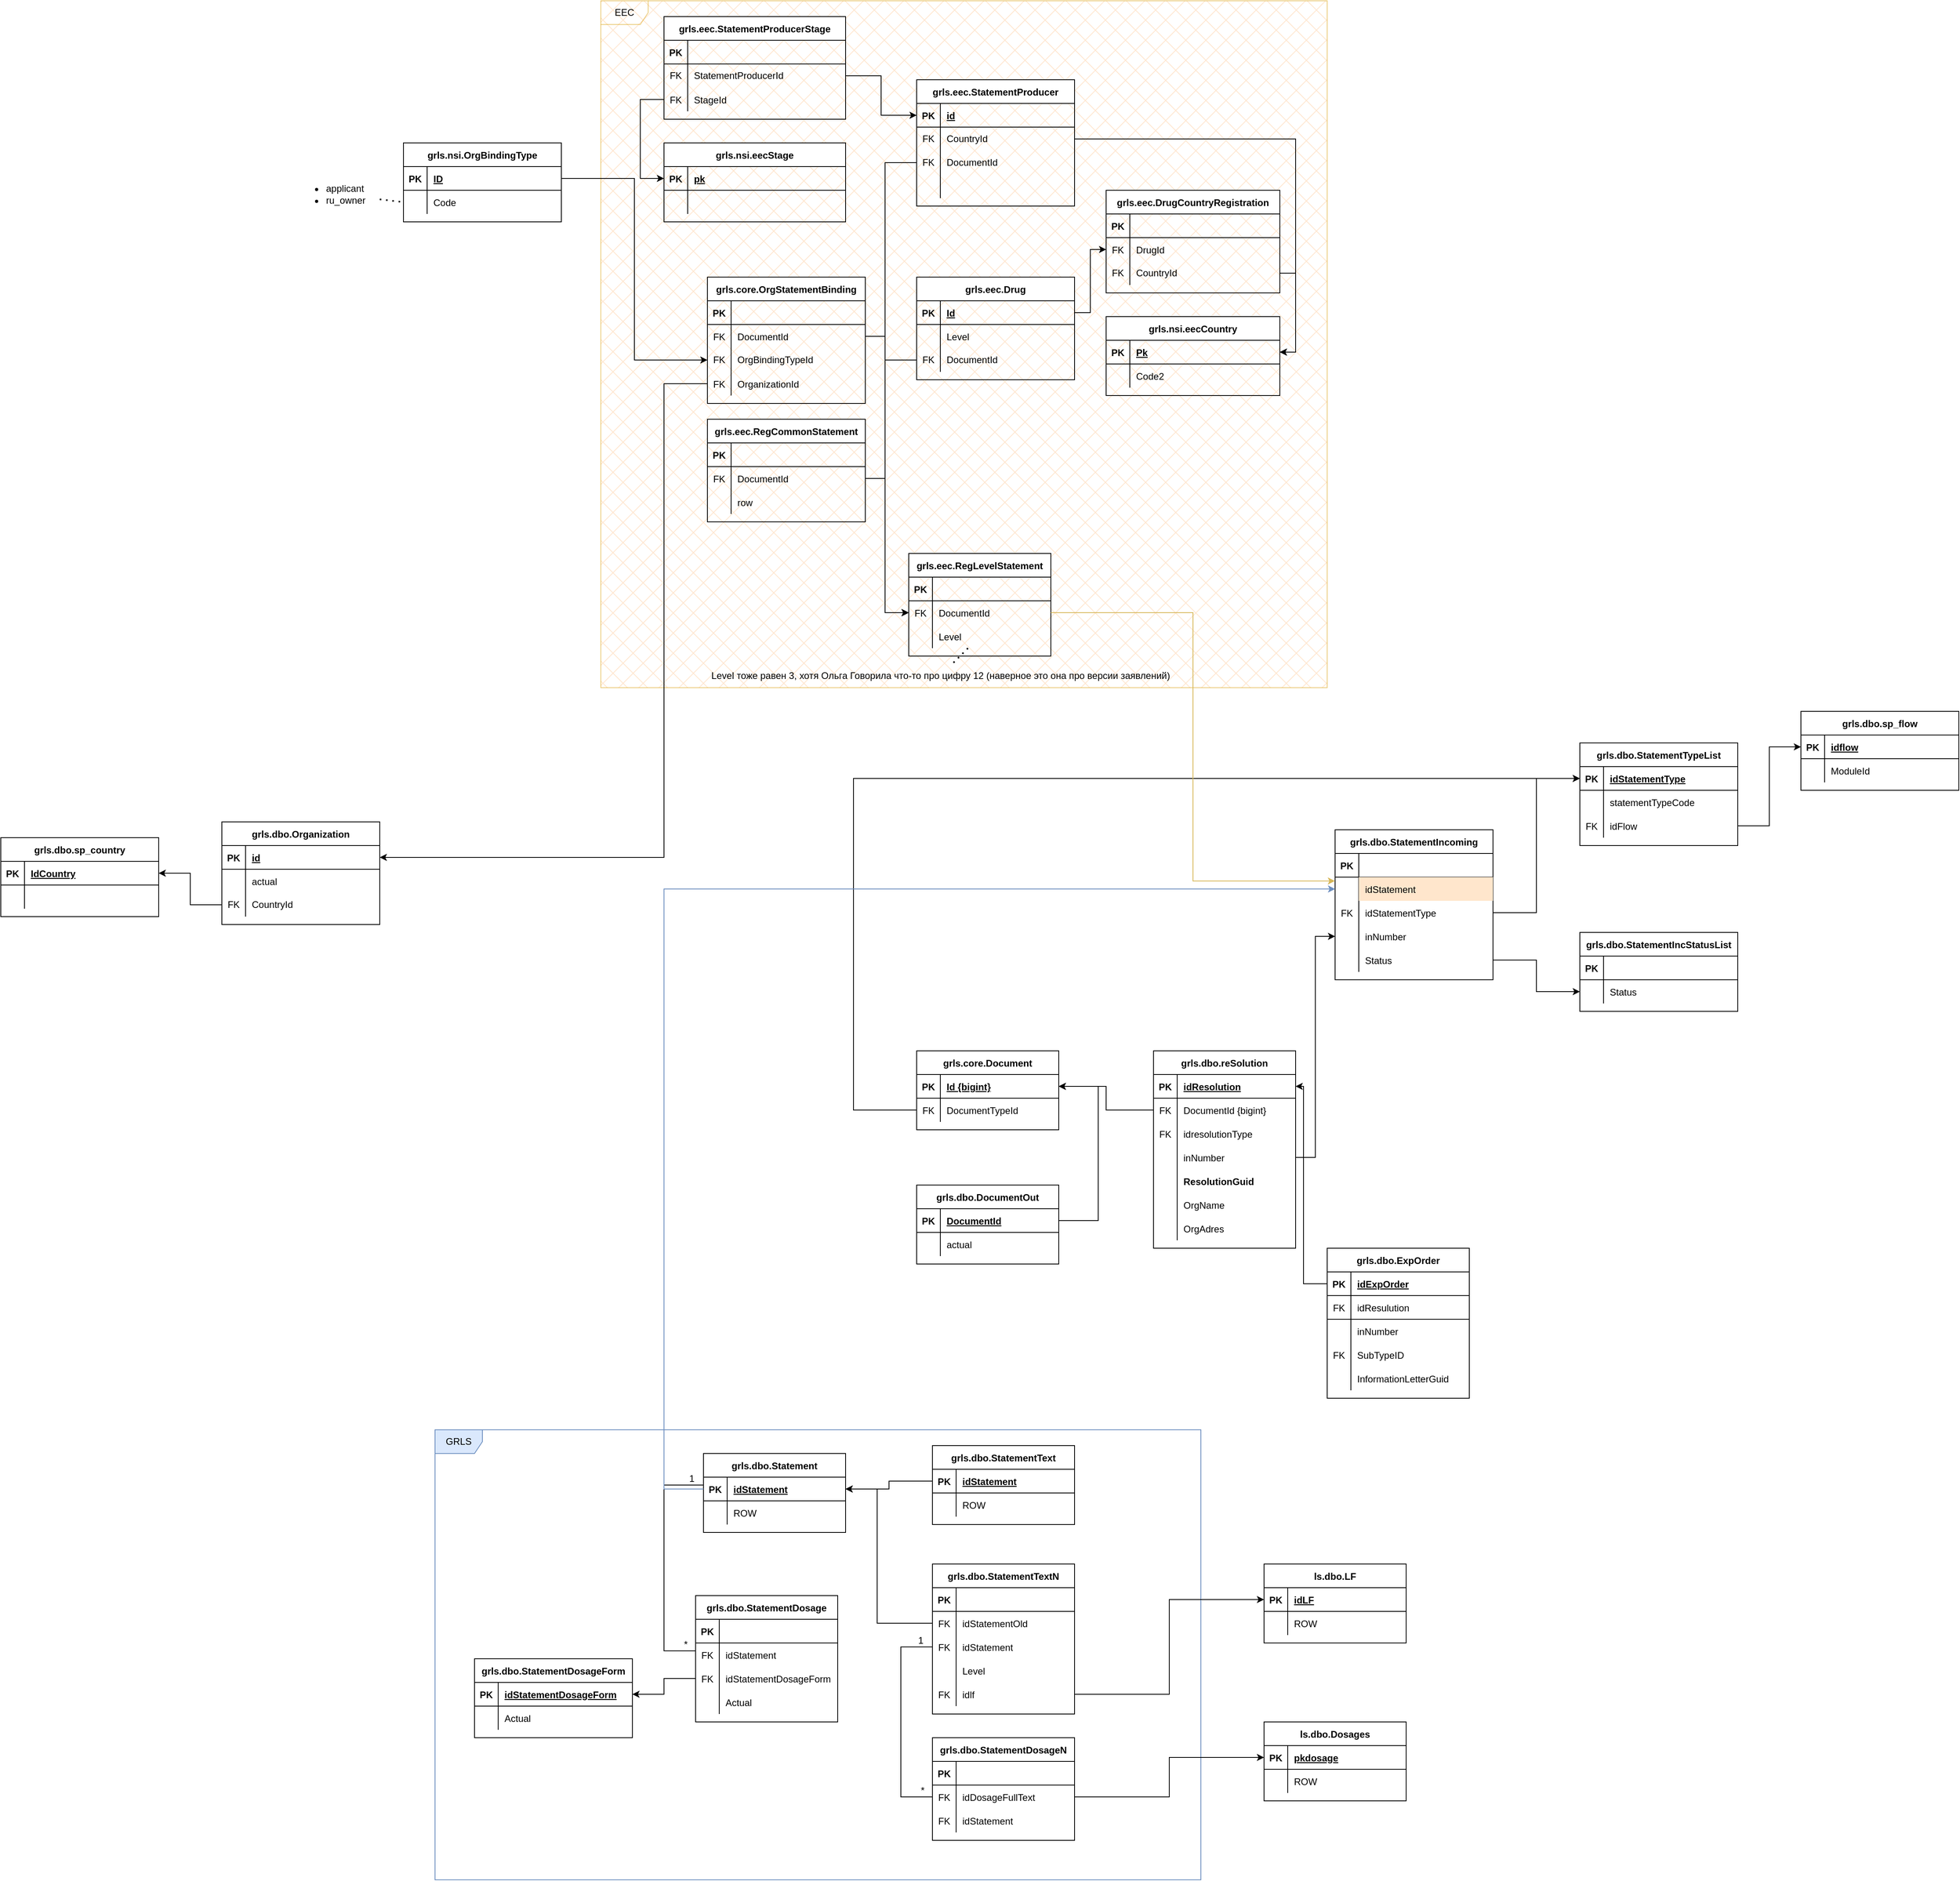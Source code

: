 <mxfile version="20.5.1" type="github">
  <diagram id="fqF-8aLwEwoHDfmYO83Y" name="Страница 1">
    <mxGraphModel dx="2901" dy="1984" grid="1" gridSize="10" guides="1" tooltips="1" connect="1" arrows="1" fold="1" page="1" pageScale="1" pageWidth="827" pageHeight="1169" math="0" shadow="0">
      <root>
        <mxCell id="0" />
        <mxCell id="1" parent="0" />
        <mxCell id="jXxLxAo7_-cvNq_sS0AN-3" value="EEC" style="shape=umlFrame;whiteSpace=wrap;html=1;fillColor=#ffe6cc;strokeColor=#d79b00;fillStyle=cross-hatch;sketch=0;noLabel=0;portConstraintRotation=0;connectable=1;allowArrows=0;container=1;backgroundOutline=0;autosize=0;comic=0;fillOpacity=100;height=30;overflow=visible;direction=east;gradientColor=none;swimlaneFillColor=#FFCE9F;opacity=50;" vertex="1" parent="1">
          <mxGeometry x="-440" y="-700" width="920" height="870" as="geometry" />
        </mxCell>
        <mxCell id="jXxLxAo7_-cvNq_sS0AN-4" style="edgeStyle=orthogonalEdgeStyle;rounded=0;orthogonalLoop=1;jettySize=auto;html=1;exitX=0;exitY=0.5;exitDx=0;exitDy=0;entryX=0;entryY=0.5;entryDx=0;entryDy=0;" edge="1" parent="jXxLxAo7_-cvNq_sS0AN-3" source="jXxLxAo7_-cvNq_sS0AN-12" target="jXxLxAo7_-cvNq_sS0AN-16">
          <mxGeometry relative="1" as="geometry">
            <Array as="points">
              <mxPoint x="50" y="125" />
              <mxPoint x="50" y="225" />
            </Array>
          </mxGeometry>
        </mxCell>
        <mxCell id="jXxLxAo7_-cvNq_sS0AN-5" value="grls.eec.StatementProducerStage" style="shape=table;startSize=30;container=1;collapsible=1;childLayout=tableLayout;fixedRows=1;rowLines=0;fontStyle=1;align=center;resizeLast=1;" vertex="1" parent="jXxLxAo7_-cvNq_sS0AN-3">
          <mxGeometry x="80" y="20" width="230" height="130" as="geometry" />
        </mxCell>
        <mxCell id="jXxLxAo7_-cvNq_sS0AN-6" value="" style="shape=tableRow;horizontal=0;startSize=0;swimlaneHead=0;swimlaneBody=0;fillColor=none;collapsible=0;dropTarget=0;points=[[0,0.5],[1,0.5]];portConstraint=eastwest;top=0;left=0;right=0;bottom=1;" vertex="1" parent="jXxLxAo7_-cvNq_sS0AN-5">
          <mxGeometry y="30" width="230" height="30" as="geometry" />
        </mxCell>
        <mxCell id="jXxLxAo7_-cvNq_sS0AN-7" value="PK" style="shape=partialRectangle;connectable=0;fillColor=none;top=0;left=0;bottom=0;right=0;fontStyle=1;overflow=hidden;" vertex="1" parent="jXxLxAo7_-cvNq_sS0AN-6">
          <mxGeometry width="30" height="30" as="geometry">
            <mxRectangle width="30" height="30" as="alternateBounds" />
          </mxGeometry>
        </mxCell>
        <mxCell id="jXxLxAo7_-cvNq_sS0AN-8" value="" style="shape=partialRectangle;connectable=0;fillColor=none;top=0;left=0;bottom=0;right=0;align=left;spacingLeft=6;fontStyle=5;overflow=hidden;" vertex="1" parent="jXxLxAo7_-cvNq_sS0AN-6">
          <mxGeometry x="30" width="200" height="30" as="geometry">
            <mxRectangle width="200" height="30" as="alternateBounds" />
          </mxGeometry>
        </mxCell>
        <mxCell id="jXxLxAo7_-cvNq_sS0AN-9" value="" style="shape=tableRow;horizontal=0;startSize=0;swimlaneHead=0;swimlaneBody=0;fillColor=none;collapsible=0;dropTarget=0;points=[[0,0.5],[1,0.5]];portConstraint=eastwest;top=0;left=0;right=0;bottom=0;html=1;" vertex="1" parent="jXxLxAo7_-cvNq_sS0AN-5">
          <mxGeometry y="60" width="230" height="30" as="geometry" />
        </mxCell>
        <mxCell id="jXxLxAo7_-cvNq_sS0AN-10" value="FK" style="shape=partialRectangle;connectable=0;fillColor=none;top=0;left=0;bottom=0;right=0;fontStyle=0;overflow=hidden;html=1;" vertex="1" parent="jXxLxAo7_-cvNq_sS0AN-9">
          <mxGeometry width="30" height="30" as="geometry">
            <mxRectangle width="30" height="30" as="alternateBounds" />
          </mxGeometry>
        </mxCell>
        <mxCell id="jXxLxAo7_-cvNq_sS0AN-11" value="StatementProducerId" style="shape=partialRectangle;connectable=0;fillColor=none;top=0;left=0;bottom=0;right=0;align=left;spacingLeft=6;fontStyle=0;overflow=hidden;html=1;" vertex="1" parent="jXxLxAo7_-cvNq_sS0AN-9">
          <mxGeometry x="30" width="200" height="30" as="geometry">
            <mxRectangle width="200" height="30" as="alternateBounds" />
          </mxGeometry>
        </mxCell>
        <mxCell id="jXxLxAo7_-cvNq_sS0AN-12" value="" style="shape=tableRow;horizontal=0;startSize=0;swimlaneHead=0;swimlaneBody=0;fillColor=none;collapsible=0;dropTarget=0;points=[[0,0.5],[1,0.5]];portConstraint=eastwest;top=0;left=0;right=0;bottom=0;" vertex="1" parent="jXxLxAo7_-cvNq_sS0AN-5">
          <mxGeometry y="90" width="230" height="30" as="geometry" />
        </mxCell>
        <mxCell id="jXxLxAo7_-cvNq_sS0AN-13" value="FK" style="shape=partialRectangle;connectable=0;fillColor=none;top=0;left=0;bottom=0;right=0;editable=1;overflow=hidden;" vertex="1" parent="jXxLxAo7_-cvNq_sS0AN-12">
          <mxGeometry width="30" height="30" as="geometry">
            <mxRectangle width="30" height="30" as="alternateBounds" />
          </mxGeometry>
        </mxCell>
        <mxCell id="jXxLxAo7_-cvNq_sS0AN-14" value="StageId" style="shape=partialRectangle;connectable=0;fillColor=none;top=0;left=0;bottom=0;right=0;align=left;spacingLeft=6;overflow=hidden;" vertex="1" parent="jXxLxAo7_-cvNq_sS0AN-12">
          <mxGeometry x="30" width="200" height="30" as="geometry">
            <mxRectangle width="200" height="30" as="alternateBounds" />
          </mxGeometry>
        </mxCell>
        <mxCell id="jXxLxAo7_-cvNq_sS0AN-15" value="grls.nsi.eecStage" style="shape=table;startSize=30;container=1;collapsible=1;childLayout=tableLayout;fixedRows=1;rowLines=0;fontStyle=1;align=center;resizeLast=1;" vertex="1" parent="jXxLxAo7_-cvNq_sS0AN-3">
          <mxGeometry x="80" y="180" width="230" height="100" as="geometry" />
        </mxCell>
        <mxCell id="jXxLxAo7_-cvNq_sS0AN-16" value="" style="shape=tableRow;horizontal=0;startSize=0;swimlaneHead=0;swimlaneBody=0;fillColor=none;collapsible=0;dropTarget=0;points=[[0,0.5],[1,0.5]];portConstraint=eastwest;top=0;left=0;right=0;bottom=1;" vertex="1" parent="jXxLxAo7_-cvNq_sS0AN-15">
          <mxGeometry y="30" width="230" height="30" as="geometry" />
        </mxCell>
        <mxCell id="jXxLxAo7_-cvNq_sS0AN-17" value="PK" style="shape=partialRectangle;connectable=0;fillColor=none;top=0;left=0;bottom=0;right=0;fontStyle=1;overflow=hidden;" vertex="1" parent="jXxLxAo7_-cvNq_sS0AN-16">
          <mxGeometry width="30" height="30" as="geometry">
            <mxRectangle width="30" height="30" as="alternateBounds" />
          </mxGeometry>
        </mxCell>
        <mxCell id="jXxLxAo7_-cvNq_sS0AN-18" value="pk" style="shape=partialRectangle;connectable=0;fillColor=none;top=0;left=0;bottom=0;right=0;align=left;spacingLeft=6;fontStyle=5;overflow=hidden;" vertex="1" parent="jXxLxAo7_-cvNq_sS0AN-16">
          <mxGeometry x="30" width="200" height="30" as="geometry">
            <mxRectangle width="200" height="30" as="alternateBounds" />
          </mxGeometry>
        </mxCell>
        <mxCell id="jXxLxAo7_-cvNq_sS0AN-19" value="" style="shape=tableRow;horizontal=0;startSize=0;swimlaneHead=0;swimlaneBody=0;fillColor=none;collapsible=0;dropTarget=0;points=[[0,0.5],[1,0.5]];portConstraint=eastwest;top=0;left=0;right=0;bottom=0;html=1;" vertex="1" parent="jXxLxAo7_-cvNq_sS0AN-15">
          <mxGeometry y="60" width="230" height="30" as="geometry" />
        </mxCell>
        <mxCell id="jXxLxAo7_-cvNq_sS0AN-20" value="&amp;nbsp;" style="shape=partialRectangle;connectable=0;fillColor=none;top=0;left=0;bottom=0;right=0;fontStyle=0;overflow=hidden;html=1;" vertex="1" parent="jXxLxAo7_-cvNq_sS0AN-19">
          <mxGeometry width="30" height="30" as="geometry">
            <mxRectangle width="30" height="30" as="alternateBounds" />
          </mxGeometry>
        </mxCell>
        <mxCell id="jXxLxAo7_-cvNq_sS0AN-21" value="&amp;nbsp;" style="shape=partialRectangle;connectable=0;fillColor=none;top=0;left=0;bottom=0;right=0;align=left;spacingLeft=6;fontStyle=0;overflow=hidden;html=1;" vertex="1" parent="jXxLxAo7_-cvNq_sS0AN-19">
          <mxGeometry x="30" width="200" height="30" as="geometry">
            <mxRectangle width="200" height="30" as="alternateBounds" />
          </mxGeometry>
        </mxCell>
        <mxCell id="jXxLxAo7_-cvNq_sS0AN-22" value="GRLS" style="shape=umlFrame;whiteSpace=wrap;html=1;fillColor=#dae8fc;strokeColor=#6c8ebf;" vertex="1" parent="1">
          <mxGeometry x="-650" y="1110" width="970" height="570" as="geometry" />
        </mxCell>
        <mxCell id="jXxLxAo7_-cvNq_sS0AN-23" value="grls.dbo.reSolution" style="shape=table;startSize=30;container=1;collapsible=1;childLayout=tableLayout;fixedRows=1;rowLines=0;fontStyle=1;align=center;resizeLast=1;" vertex="1" parent="1">
          <mxGeometry x="260" y="630" width="180" height="250" as="geometry" />
        </mxCell>
        <mxCell id="jXxLxAo7_-cvNq_sS0AN-331" value="" style="shape=tableRow;horizontal=0;startSize=0;swimlaneHead=0;swimlaneBody=0;fillColor=none;collapsible=0;dropTarget=0;points=[[0,0.5],[1,0.5]];portConstraint=eastwest;top=0;left=0;right=0;bottom=1;" vertex="1" parent="jXxLxAo7_-cvNq_sS0AN-23">
          <mxGeometry y="30" width="180" height="30" as="geometry" />
        </mxCell>
        <mxCell id="jXxLxAo7_-cvNq_sS0AN-332" value="PK" style="shape=partialRectangle;connectable=0;fillColor=none;top=0;left=0;bottom=0;right=0;fontStyle=1;overflow=hidden;" vertex="1" parent="jXxLxAo7_-cvNq_sS0AN-331">
          <mxGeometry width="30" height="30" as="geometry">
            <mxRectangle width="30" height="30" as="alternateBounds" />
          </mxGeometry>
        </mxCell>
        <mxCell id="jXxLxAo7_-cvNq_sS0AN-333" value="idResolution" style="shape=partialRectangle;connectable=0;fillColor=none;top=0;left=0;bottom=0;right=0;align=left;spacingLeft=6;fontStyle=5;overflow=hidden;" vertex="1" parent="jXxLxAo7_-cvNq_sS0AN-331">
          <mxGeometry x="30" width="150" height="30" as="geometry">
            <mxRectangle width="150" height="30" as="alternateBounds" />
          </mxGeometry>
        </mxCell>
        <mxCell id="jXxLxAo7_-cvNq_sS0AN-350" value="" style="shape=tableRow;horizontal=0;startSize=0;swimlaneHead=0;swimlaneBody=0;fillColor=none;collapsible=0;dropTarget=0;points=[[0,0.5],[1,0.5]];portConstraint=eastwest;top=0;left=0;right=0;bottom=0;" vertex="1" parent="jXxLxAo7_-cvNq_sS0AN-23">
          <mxGeometry y="60" width="180" height="30" as="geometry" />
        </mxCell>
        <mxCell id="jXxLxAo7_-cvNq_sS0AN-351" value="FK" style="shape=partialRectangle;connectable=0;fillColor=none;top=0;left=0;bottom=0;right=0;fontStyle=0;overflow=hidden;" vertex="1" parent="jXxLxAo7_-cvNq_sS0AN-350">
          <mxGeometry width="30" height="30" as="geometry">
            <mxRectangle width="30" height="30" as="alternateBounds" />
          </mxGeometry>
        </mxCell>
        <mxCell id="jXxLxAo7_-cvNq_sS0AN-352" value="DocumentId {bigint}" style="shape=partialRectangle;connectable=0;fillColor=none;top=0;left=0;bottom=0;right=0;align=left;spacingLeft=6;fontStyle=0;overflow=hidden;" vertex="1" parent="jXxLxAo7_-cvNq_sS0AN-350">
          <mxGeometry x="30" width="150" height="30" as="geometry">
            <mxRectangle width="150" height="30" as="alternateBounds" />
          </mxGeometry>
        </mxCell>
        <mxCell id="jXxLxAo7_-cvNq_sS0AN-30" value="" style="shape=tableRow;horizontal=0;startSize=0;swimlaneHead=0;swimlaneBody=0;fillColor=none;collapsible=0;dropTarget=0;points=[[0,0.5],[1,0.5]];portConstraint=eastwest;top=0;left=0;right=0;bottom=0;" vertex="1" parent="jXxLxAo7_-cvNq_sS0AN-23">
          <mxGeometry y="90" width="180" height="30" as="geometry" />
        </mxCell>
        <mxCell id="jXxLxAo7_-cvNq_sS0AN-31" value="FK" style="shape=partialRectangle;connectable=0;fillColor=none;top=0;left=0;bottom=0;right=0;editable=1;overflow=hidden;" vertex="1" parent="jXxLxAo7_-cvNq_sS0AN-30">
          <mxGeometry width="30" height="30" as="geometry">
            <mxRectangle width="30" height="30" as="alternateBounds" />
          </mxGeometry>
        </mxCell>
        <mxCell id="jXxLxAo7_-cvNq_sS0AN-32" value="idresolutionType" style="shape=partialRectangle;connectable=0;fillColor=none;top=0;left=0;bottom=0;right=0;align=left;spacingLeft=6;overflow=hidden;" vertex="1" parent="jXxLxAo7_-cvNq_sS0AN-30">
          <mxGeometry x="30" width="150" height="30" as="geometry">
            <mxRectangle width="150" height="30" as="alternateBounds" />
          </mxGeometry>
        </mxCell>
        <mxCell id="jXxLxAo7_-cvNq_sS0AN-27" value="" style="shape=tableRow;horizontal=0;startSize=0;swimlaneHead=0;swimlaneBody=0;fillColor=none;collapsible=0;dropTarget=0;points=[[0,0.5],[1,0.5]];portConstraint=eastwest;top=0;left=0;right=0;bottom=0;" vertex="1" parent="jXxLxAo7_-cvNq_sS0AN-23">
          <mxGeometry y="120" width="180" height="30" as="geometry" />
        </mxCell>
        <mxCell id="jXxLxAo7_-cvNq_sS0AN-28" value="" style="shape=partialRectangle;connectable=0;fillColor=none;top=0;left=0;bottom=0;right=0;editable=1;overflow=hidden;" vertex="1" parent="jXxLxAo7_-cvNq_sS0AN-27">
          <mxGeometry width="30" height="30" as="geometry">
            <mxRectangle width="30" height="30" as="alternateBounds" />
          </mxGeometry>
        </mxCell>
        <mxCell id="jXxLxAo7_-cvNq_sS0AN-29" value="inNumber" style="shape=partialRectangle;connectable=0;fillColor=none;top=0;left=0;bottom=0;right=0;align=left;spacingLeft=6;overflow=hidden;" vertex="1" parent="jXxLxAo7_-cvNq_sS0AN-27">
          <mxGeometry x="30" width="150" height="30" as="geometry">
            <mxRectangle width="150" height="30" as="alternateBounds" />
          </mxGeometry>
        </mxCell>
        <mxCell id="jXxLxAo7_-cvNq_sS0AN-33" value="" style="shape=tableRow;horizontal=0;startSize=0;swimlaneHead=0;swimlaneBody=0;fillColor=none;collapsible=0;dropTarget=0;points=[[0,0.5],[1,0.5]];portConstraint=eastwest;top=0;left=0;right=0;bottom=0;" vertex="1" parent="jXxLxAo7_-cvNq_sS0AN-23">
          <mxGeometry y="150" width="180" height="30" as="geometry" />
        </mxCell>
        <mxCell id="jXxLxAo7_-cvNq_sS0AN-34" value="" style="shape=partialRectangle;connectable=0;fillColor=none;top=0;left=0;bottom=0;right=0;editable=1;overflow=hidden;" vertex="1" parent="jXxLxAo7_-cvNq_sS0AN-33">
          <mxGeometry width="30" height="30" as="geometry">
            <mxRectangle width="30" height="30" as="alternateBounds" />
          </mxGeometry>
        </mxCell>
        <mxCell id="jXxLxAo7_-cvNq_sS0AN-35" value="ResolutionGuid" style="shape=partialRectangle;connectable=0;fillColor=none;top=0;left=0;bottom=0;right=0;align=left;spacingLeft=6;overflow=hidden;fontStyle=1" vertex="1" parent="jXxLxAo7_-cvNq_sS0AN-33">
          <mxGeometry x="30" width="150" height="30" as="geometry">
            <mxRectangle width="150" height="30" as="alternateBounds" />
          </mxGeometry>
        </mxCell>
        <mxCell id="jXxLxAo7_-cvNq_sS0AN-354" value="" style="shape=tableRow;horizontal=0;startSize=0;swimlaneHead=0;swimlaneBody=0;fillColor=none;collapsible=0;dropTarget=0;points=[[0,0.5],[1,0.5]];portConstraint=eastwest;top=0;left=0;right=0;bottom=0;" vertex="1" parent="jXxLxAo7_-cvNq_sS0AN-23">
          <mxGeometry y="180" width="180" height="30" as="geometry" />
        </mxCell>
        <mxCell id="jXxLxAo7_-cvNq_sS0AN-355" value="" style="shape=partialRectangle;connectable=0;fillColor=none;top=0;left=0;bottom=0;right=0;editable=1;overflow=hidden;" vertex="1" parent="jXxLxAo7_-cvNq_sS0AN-354">
          <mxGeometry width="30" height="30" as="geometry">
            <mxRectangle width="30" height="30" as="alternateBounds" />
          </mxGeometry>
        </mxCell>
        <mxCell id="jXxLxAo7_-cvNq_sS0AN-356" value="OrgName" style="shape=partialRectangle;connectable=0;fillColor=none;top=0;left=0;bottom=0;right=0;align=left;spacingLeft=6;overflow=hidden;" vertex="1" parent="jXxLxAo7_-cvNq_sS0AN-354">
          <mxGeometry x="30" width="150" height="30" as="geometry">
            <mxRectangle width="150" height="30" as="alternateBounds" />
          </mxGeometry>
        </mxCell>
        <mxCell id="jXxLxAo7_-cvNq_sS0AN-357" value="" style="shape=tableRow;horizontal=0;startSize=0;swimlaneHead=0;swimlaneBody=0;fillColor=none;collapsible=0;dropTarget=0;points=[[0,0.5],[1,0.5]];portConstraint=eastwest;top=0;left=0;right=0;bottom=0;" vertex="1" parent="jXxLxAo7_-cvNq_sS0AN-23">
          <mxGeometry y="210" width="180" height="30" as="geometry" />
        </mxCell>
        <mxCell id="jXxLxAo7_-cvNq_sS0AN-358" value="" style="shape=partialRectangle;connectable=0;fillColor=none;top=0;left=0;bottom=0;right=0;editable=1;overflow=hidden;" vertex="1" parent="jXxLxAo7_-cvNq_sS0AN-357">
          <mxGeometry width="30" height="30" as="geometry">
            <mxRectangle width="30" height="30" as="alternateBounds" />
          </mxGeometry>
        </mxCell>
        <mxCell id="jXxLxAo7_-cvNq_sS0AN-359" value="OrgAdres" style="shape=partialRectangle;connectable=0;fillColor=none;top=0;left=0;bottom=0;right=0;align=left;spacingLeft=6;overflow=hidden;" vertex="1" parent="jXxLxAo7_-cvNq_sS0AN-357">
          <mxGeometry x="30" width="150" height="30" as="geometry">
            <mxRectangle width="150" height="30" as="alternateBounds" />
          </mxGeometry>
        </mxCell>
        <mxCell id="jXxLxAo7_-cvNq_sS0AN-36" value="grls.core.Document" style="shape=table;startSize=30;container=1;collapsible=1;childLayout=tableLayout;fixedRows=1;rowLines=0;fontStyle=1;align=center;resizeLast=1;" vertex="1" parent="1">
          <mxGeometry x="-40" y="630" width="180" height="100" as="geometry" />
        </mxCell>
        <mxCell id="jXxLxAo7_-cvNq_sS0AN-37" value="" style="shape=tableRow;horizontal=0;startSize=0;swimlaneHead=0;swimlaneBody=0;fillColor=none;collapsible=0;dropTarget=0;points=[[0,0.5],[1,0.5]];portConstraint=eastwest;top=0;left=0;right=0;bottom=1;" vertex="1" parent="jXxLxAo7_-cvNq_sS0AN-36">
          <mxGeometry y="30" width="180" height="30" as="geometry" />
        </mxCell>
        <mxCell id="jXxLxAo7_-cvNq_sS0AN-38" value="PK" style="shape=partialRectangle;connectable=0;fillColor=none;top=0;left=0;bottom=0;right=0;fontStyle=1;overflow=hidden;" vertex="1" parent="jXxLxAo7_-cvNq_sS0AN-37">
          <mxGeometry width="30" height="30" as="geometry">
            <mxRectangle width="30" height="30" as="alternateBounds" />
          </mxGeometry>
        </mxCell>
        <mxCell id="jXxLxAo7_-cvNq_sS0AN-39" value="Id {bigint}" style="shape=partialRectangle;connectable=0;fillColor=none;top=0;left=0;bottom=0;right=0;align=left;spacingLeft=6;fontStyle=5;overflow=hidden;" vertex="1" parent="jXxLxAo7_-cvNq_sS0AN-37">
          <mxGeometry x="30" width="150" height="30" as="geometry">
            <mxRectangle width="150" height="30" as="alternateBounds" />
          </mxGeometry>
        </mxCell>
        <mxCell id="jXxLxAo7_-cvNq_sS0AN-40" value="" style="shape=tableRow;horizontal=0;startSize=0;swimlaneHead=0;swimlaneBody=0;fillColor=none;collapsible=0;dropTarget=0;points=[[0,0.5],[1,0.5]];portConstraint=eastwest;top=0;left=0;right=0;bottom=0;" vertex="1" parent="jXxLxAo7_-cvNq_sS0AN-36">
          <mxGeometry y="60" width="180" height="30" as="geometry" />
        </mxCell>
        <mxCell id="jXxLxAo7_-cvNq_sS0AN-41" value="FK" style="shape=partialRectangle;connectable=0;fillColor=none;top=0;left=0;bottom=0;right=0;editable=1;overflow=hidden;" vertex="1" parent="jXxLxAo7_-cvNq_sS0AN-40">
          <mxGeometry width="30" height="30" as="geometry">
            <mxRectangle width="30" height="30" as="alternateBounds" />
          </mxGeometry>
        </mxCell>
        <mxCell id="jXxLxAo7_-cvNq_sS0AN-42" value="DocumentTypeId" style="shape=partialRectangle;connectable=0;fillColor=none;top=0;left=0;bottom=0;right=0;align=left;spacingLeft=6;overflow=hidden;" vertex="1" parent="jXxLxAo7_-cvNq_sS0AN-40">
          <mxGeometry x="30" width="150" height="30" as="geometry">
            <mxRectangle width="150" height="30" as="alternateBounds" />
          </mxGeometry>
        </mxCell>
        <mxCell id="jXxLxAo7_-cvNq_sS0AN-43" style="edgeStyle=orthogonalEdgeStyle;rounded=0;orthogonalLoop=1;jettySize=auto;html=1;exitX=0;exitY=0.5;exitDx=0;exitDy=0;" edge="1" parent="1" source="jXxLxAo7_-cvNq_sS0AN-350" target="jXxLxAo7_-cvNq_sS0AN-37">
          <mxGeometry relative="1" as="geometry" />
        </mxCell>
        <mxCell id="jXxLxAo7_-cvNq_sS0AN-63" value="grls.dbo.StatementIncoming" style="shape=table;startSize=30;container=1;collapsible=1;childLayout=tableLayout;fixedRows=1;rowLines=0;fontStyle=1;align=center;resizeLast=1;" vertex="1" parent="1">
          <mxGeometry x="490" y="350" width="200" height="190" as="geometry" />
        </mxCell>
        <mxCell id="jXxLxAo7_-cvNq_sS0AN-64" value="" style="shape=tableRow;horizontal=0;startSize=0;swimlaneHead=0;swimlaneBody=0;fillColor=none;collapsible=0;dropTarget=0;points=[[0,0.5],[1,0.5]];portConstraint=eastwest;top=0;left=0;right=0;bottom=1;" vertex="1" parent="jXxLxAo7_-cvNq_sS0AN-63">
          <mxGeometry y="30" width="200" height="30" as="geometry" />
        </mxCell>
        <mxCell id="jXxLxAo7_-cvNq_sS0AN-65" value="PK" style="shape=partialRectangle;connectable=0;fillColor=none;top=0;left=0;bottom=0;right=0;fontStyle=1;overflow=hidden;" vertex="1" parent="jXxLxAo7_-cvNq_sS0AN-64">
          <mxGeometry width="30" height="30" as="geometry">
            <mxRectangle width="30" height="30" as="alternateBounds" />
          </mxGeometry>
        </mxCell>
        <mxCell id="jXxLxAo7_-cvNq_sS0AN-66" value="" style="shape=partialRectangle;connectable=0;fillColor=none;top=0;left=0;bottom=0;right=0;align=left;spacingLeft=6;fontStyle=5;overflow=hidden;" vertex="1" parent="jXxLxAo7_-cvNq_sS0AN-64">
          <mxGeometry x="30" width="170" height="30" as="geometry">
            <mxRectangle width="170" height="30" as="alternateBounds" />
          </mxGeometry>
        </mxCell>
        <mxCell id="jXxLxAo7_-cvNq_sS0AN-67" value="" style="shape=tableRow;horizontal=0;startSize=0;swimlaneHead=0;swimlaneBody=0;fillColor=none;collapsible=0;dropTarget=0;points=[[0,0,0,0,-8],[0,0.5,0,0,0],[0,1,0,0,5],[1,0.5,0,0,0]];portConstraint=eastwest;top=0;left=0;right=0;bottom=0;" vertex="1" parent="jXxLxAo7_-cvNq_sS0AN-63">
          <mxGeometry y="60" width="200" height="30" as="geometry" />
        </mxCell>
        <mxCell id="jXxLxAo7_-cvNq_sS0AN-68" value="" style="shape=partialRectangle;connectable=0;fillColor=none;top=0;left=0;bottom=0;right=0;editable=1;overflow=hidden;" vertex="1" parent="jXxLxAo7_-cvNq_sS0AN-67">
          <mxGeometry width="30" height="30" as="geometry">
            <mxRectangle width="30" height="30" as="alternateBounds" />
          </mxGeometry>
        </mxCell>
        <mxCell id="jXxLxAo7_-cvNq_sS0AN-69" value="idStatement" style="shape=partialRectangle;connectable=0;fillColor=#ffe6cc;top=0;left=0;bottom=0;right=0;align=left;spacingLeft=6;overflow=hidden;strokeColor=#d79b00;" vertex="1" parent="jXxLxAo7_-cvNq_sS0AN-67">
          <mxGeometry x="30" width="170" height="30" as="geometry">
            <mxRectangle width="170" height="30" as="alternateBounds" />
          </mxGeometry>
        </mxCell>
        <mxCell id="jXxLxAo7_-cvNq_sS0AN-70" value="" style="shape=tableRow;horizontal=0;startSize=0;swimlaneHead=0;swimlaneBody=0;fillColor=none;collapsible=0;dropTarget=0;points=[[0,0.5],[1,0.5]];portConstraint=eastwest;top=0;left=0;right=0;bottom=0;" vertex="1" parent="jXxLxAo7_-cvNq_sS0AN-63">
          <mxGeometry y="90" width="200" height="30" as="geometry" />
        </mxCell>
        <mxCell id="jXxLxAo7_-cvNq_sS0AN-71" value="FK" style="shape=partialRectangle;connectable=0;fillColor=none;top=0;left=0;bottom=0;right=0;editable=1;overflow=hidden;" vertex="1" parent="jXxLxAo7_-cvNq_sS0AN-70">
          <mxGeometry width="30" height="30" as="geometry">
            <mxRectangle width="30" height="30" as="alternateBounds" />
          </mxGeometry>
        </mxCell>
        <mxCell id="jXxLxAo7_-cvNq_sS0AN-72" value="idStatementType" style="shape=partialRectangle;connectable=0;fillColor=none;top=0;left=0;bottom=0;right=0;align=left;spacingLeft=6;overflow=hidden;" vertex="1" parent="jXxLxAo7_-cvNq_sS0AN-70">
          <mxGeometry x="30" width="170" height="30" as="geometry">
            <mxRectangle width="170" height="30" as="alternateBounds" />
          </mxGeometry>
        </mxCell>
        <mxCell id="jXxLxAo7_-cvNq_sS0AN-73" value="" style="shape=tableRow;horizontal=0;startSize=0;swimlaneHead=0;swimlaneBody=0;fillColor=none;collapsible=0;dropTarget=0;points=[[0,0.5],[1,0.5]];portConstraint=eastwest;top=0;left=0;right=0;bottom=0;" vertex="1" parent="jXxLxAo7_-cvNq_sS0AN-63">
          <mxGeometry y="120" width="200" height="30" as="geometry" />
        </mxCell>
        <mxCell id="jXxLxAo7_-cvNq_sS0AN-74" value="" style="shape=partialRectangle;connectable=0;fillColor=none;top=0;left=0;bottom=0;right=0;editable=1;overflow=hidden;" vertex="1" parent="jXxLxAo7_-cvNq_sS0AN-73">
          <mxGeometry width="30" height="30" as="geometry">
            <mxRectangle width="30" height="30" as="alternateBounds" />
          </mxGeometry>
        </mxCell>
        <mxCell id="jXxLxAo7_-cvNq_sS0AN-75" value="inNumber" style="shape=partialRectangle;connectable=0;fillColor=none;top=0;left=0;bottom=0;right=0;align=left;spacingLeft=6;overflow=hidden;" vertex="1" parent="jXxLxAo7_-cvNq_sS0AN-73">
          <mxGeometry x="30" width="170" height="30" as="geometry">
            <mxRectangle width="170" height="30" as="alternateBounds" />
          </mxGeometry>
        </mxCell>
        <mxCell id="jXxLxAo7_-cvNq_sS0AN-76" value="" style="shape=tableRow;horizontal=0;startSize=0;swimlaneHead=0;swimlaneBody=0;fillColor=none;collapsible=0;dropTarget=0;points=[[0,0.5],[1,0.5]];portConstraint=eastwest;top=0;left=0;right=0;bottom=0;" vertex="1" parent="jXxLxAo7_-cvNq_sS0AN-63">
          <mxGeometry y="150" width="200" height="30" as="geometry" />
        </mxCell>
        <mxCell id="jXxLxAo7_-cvNq_sS0AN-77" value="" style="shape=partialRectangle;connectable=0;fillColor=none;top=0;left=0;bottom=0;right=0;fontStyle=0;overflow=hidden;" vertex="1" parent="jXxLxAo7_-cvNq_sS0AN-76">
          <mxGeometry width="30" height="30" as="geometry">
            <mxRectangle width="30" height="30" as="alternateBounds" />
          </mxGeometry>
        </mxCell>
        <mxCell id="jXxLxAo7_-cvNq_sS0AN-78" value="Status" style="shape=partialRectangle;connectable=0;fillColor=none;top=0;left=0;bottom=0;right=0;align=left;spacingLeft=6;fontStyle=0;overflow=hidden;" vertex="1" parent="jXxLxAo7_-cvNq_sS0AN-76">
          <mxGeometry x="30" width="170" height="30" as="geometry">
            <mxRectangle width="170" height="30" as="alternateBounds" />
          </mxGeometry>
        </mxCell>
        <mxCell id="jXxLxAo7_-cvNq_sS0AN-79" style="edgeStyle=orthogonalEdgeStyle;rounded=0;orthogonalLoop=1;jettySize=auto;html=1;" edge="1" parent="1" source="jXxLxAo7_-cvNq_sS0AN-27" target="jXxLxAo7_-cvNq_sS0AN-73">
          <mxGeometry relative="1" as="geometry" />
        </mxCell>
        <mxCell id="jXxLxAo7_-cvNq_sS0AN-80" value="grls.dbo.StatementIncStatusList" style="shape=table;startSize=30;container=1;collapsible=1;childLayout=tableLayout;fixedRows=1;rowLines=0;fontStyle=1;align=center;resizeLast=1;" vertex="1" parent="1">
          <mxGeometry x="800" y="480" width="200" height="100" as="geometry" />
        </mxCell>
        <mxCell id="jXxLxAo7_-cvNq_sS0AN-81" value="" style="shape=tableRow;horizontal=0;startSize=0;swimlaneHead=0;swimlaneBody=0;fillColor=none;collapsible=0;dropTarget=0;points=[[0,0.5],[1,0.5]];portConstraint=eastwest;top=0;left=0;right=0;bottom=1;" vertex="1" parent="jXxLxAo7_-cvNq_sS0AN-80">
          <mxGeometry y="30" width="200" height="30" as="geometry" />
        </mxCell>
        <mxCell id="jXxLxAo7_-cvNq_sS0AN-82" value="PK" style="shape=partialRectangle;connectable=0;fillColor=none;top=0;left=0;bottom=0;right=0;fontStyle=1;overflow=hidden;" vertex="1" parent="jXxLxAo7_-cvNq_sS0AN-81">
          <mxGeometry width="30" height="30" as="geometry">
            <mxRectangle width="30" height="30" as="alternateBounds" />
          </mxGeometry>
        </mxCell>
        <mxCell id="jXxLxAo7_-cvNq_sS0AN-83" value="" style="shape=partialRectangle;connectable=0;fillColor=none;top=0;left=0;bottom=0;right=0;align=left;spacingLeft=6;fontStyle=5;overflow=hidden;" vertex="1" parent="jXxLxAo7_-cvNq_sS0AN-81">
          <mxGeometry x="30" width="170" height="30" as="geometry">
            <mxRectangle width="170" height="30" as="alternateBounds" />
          </mxGeometry>
        </mxCell>
        <mxCell id="jXxLxAo7_-cvNq_sS0AN-84" value="" style="shape=tableRow;horizontal=0;startSize=0;swimlaneHead=0;swimlaneBody=0;fillColor=none;collapsible=0;dropTarget=0;points=[[0,0.5],[1,0.5]];portConstraint=eastwest;top=0;left=0;right=0;bottom=0;" vertex="1" parent="jXxLxAo7_-cvNq_sS0AN-80">
          <mxGeometry y="60" width="200" height="30" as="geometry" />
        </mxCell>
        <mxCell id="jXxLxAo7_-cvNq_sS0AN-85" value="" style="shape=partialRectangle;connectable=0;fillColor=none;top=0;left=0;bottom=0;right=0;fontStyle=0;overflow=hidden;" vertex="1" parent="jXxLxAo7_-cvNq_sS0AN-84">
          <mxGeometry width="30" height="30" as="geometry">
            <mxRectangle width="30" height="30" as="alternateBounds" />
          </mxGeometry>
        </mxCell>
        <mxCell id="jXxLxAo7_-cvNq_sS0AN-86" value="Status" style="shape=partialRectangle;connectable=0;fillColor=none;top=0;left=0;bottom=0;right=0;align=left;spacingLeft=6;fontStyle=0;overflow=hidden;" vertex="1" parent="jXxLxAo7_-cvNq_sS0AN-84">
          <mxGeometry x="30" width="170" height="30" as="geometry">
            <mxRectangle width="170" height="30" as="alternateBounds" />
          </mxGeometry>
        </mxCell>
        <mxCell id="jXxLxAo7_-cvNq_sS0AN-87" style="edgeStyle=orthogonalEdgeStyle;rounded=0;orthogonalLoop=1;jettySize=auto;html=1;" edge="1" parent="1" source="jXxLxAo7_-cvNq_sS0AN-76" target="jXxLxAo7_-cvNq_sS0AN-84">
          <mxGeometry relative="1" as="geometry" />
        </mxCell>
        <mxCell id="jXxLxAo7_-cvNq_sS0AN-88" value="grls.dbo.StatementTypeList" style="shape=table;startSize=30;container=1;collapsible=1;childLayout=tableLayout;fixedRows=1;rowLines=0;fontStyle=1;align=center;resizeLast=1;" vertex="1" parent="1">
          <mxGeometry x="800" y="240" width="200" height="130" as="geometry" />
        </mxCell>
        <mxCell id="jXxLxAo7_-cvNq_sS0AN-89" value="" style="shape=tableRow;horizontal=0;startSize=0;swimlaneHead=0;swimlaneBody=0;fillColor=none;collapsible=0;dropTarget=0;points=[[0,0.5],[1,0.5]];portConstraint=eastwest;top=0;left=0;right=0;bottom=1;" vertex="1" parent="jXxLxAo7_-cvNq_sS0AN-88">
          <mxGeometry y="30" width="200" height="30" as="geometry" />
        </mxCell>
        <mxCell id="jXxLxAo7_-cvNq_sS0AN-90" value="PK" style="shape=partialRectangle;connectable=0;fillColor=none;top=0;left=0;bottom=0;right=0;fontStyle=1;overflow=hidden;" vertex="1" parent="jXxLxAo7_-cvNq_sS0AN-89">
          <mxGeometry width="30" height="30" as="geometry">
            <mxRectangle width="30" height="30" as="alternateBounds" />
          </mxGeometry>
        </mxCell>
        <mxCell id="jXxLxAo7_-cvNq_sS0AN-91" value="idStatementType" style="shape=partialRectangle;connectable=0;fillColor=none;top=0;left=0;bottom=0;right=0;align=left;spacingLeft=6;fontStyle=5;overflow=hidden;" vertex="1" parent="jXxLxAo7_-cvNq_sS0AN-89">
          <mxGeometry x="30" width="170" height="30" as="geometry">
            <mxRectangle width="170" height="30" as="alternateBounds" />
          </mxGeometry>
        </mxCell>
        <mxCell id="jXxLxAo7_-cvNq_sS0AN-92" value="" style="shape=tableRow;horizontal=0;startSize=0;swimlaneHead=0;swimlaneBody=0;fillColor=none;collapsible=0;dropTarget=0;points=[[0,0.5],[1,0.5]];portConstraint=eastwest;top=0;left=0;right=0;bottom=0;" vertex="1" parent="jXxLxAo7_-cvNq_sS0AN-88">
          <mxGeometry y="60" width="200" height="30" as="geometry" />
        </mxCell>
        <mxCell id="jXxLxAo7_-cvNq_sS0AN-93" value="" style="shape=partialRectangle;connectable=0;fillColor=none;top=0;left=0;bottom=0;right=0;fontStyle=0;overflow=hidden;" vertex="1" parent="jXxLxAo7_-cvNq_sS0AN-92">
          <mxGeometry width="30" height="30" as="geometry">
            <mxRectangle width="30" height="30" as="alternateBounds" />
          </mxGeometry>
        </mxCell>
        <mxCell id="jXxLxAo7_-cvNq_sS0AN-94" value="statementTypeCode" style="shape=partialRectangle;connectable=0;fillColor=none;top=0;left=0;bottom=0;right=0;align=left;spacingLeft=6;fontStyle=0;overflow=hidden;" vertex="1" parent="jXxLxAo7_-cvNq_sS0AN-92">
          <mxGeometry x="30" width="170" height="30" as="geometry">
            <mxRectangle width="170" height="30" as="alternateBounds" />
          </mxGeometry>
        </mxCell>
        <mxCell id="jXxLxAo7_-cvNq_sS0AN-95" value="" style="shape=tableRow;horizontal=0;startSize=0;swimlaneHead=0;swimlaneBody=0;fillColor=none;collapsible=0;dropTarget=0;points=[[0,0.5],[1,0.5]];portConstraint=eastwest;top=0;left=0;right=0;bottom=0;" vertex="1" parent="jXxLxAo7_-cvNq_sS0AN-88">
          <mxGeometry y="90" width="200" height="30" as="geometry" />
        </mxCell>
        <mxCell id="jXxLxAo7_-cvNq_sS0AN-96" value="FK" style="shape=partialRectangle;connectable=0;fillColor=none;top=0;left=0;bottom=0;right=0;fontStyle=0;overflow=hidden;" vertex="1" parent="jXxLxAo7_-cvNq_sS0AN-95">
          <mxGeometry width="30" height="30" as="geometry">
            <mxRectangle width="30" height="30" as="alternateBounds" />
          </mxGeometry>
        </mxCell>
        <mxCell id="jXxLxAo7_-cvNq_sS0AN-97" value="idFlow" style="shape=partialRectangle;connectable=0;fillColor=none;top=0;left=0;bottom=0;right=0;align=left;spacingLeft=6;fontStyle=0;overflow=hidden;" vertex="1" parent="jXxLxAo7_-cvNq_sS0AN-95">
          <mxGeometry x="30" width="170" height="30" as="geometry">
            <mxRectangle width="170" height="30" as="alternateBounds" />
          </mxGeometry>
        </mxCell>
        <mxCell id="jXxLxAo7_-cvNq_sS0AN-98" style="edgeStyle=orthogonalEdgeStyle;rounded=0;orthogonalLoop=1;jettySize=auto;html=1;" edge="1" parent="1" source="jXxLxAo7_-cvNq_sS0AN-70" target="jXxLxAo7_-cvNq_sS0AN-89">
          <mxGeometry relative="1" as="geometry" />
        </mxCell>
        <mxCell id="jXxLxAo7_-cvNq_sS0AN-99" style="edgeStyle=orthogonalEdgeStyle;rounded=0;orthogonalLoop=1;jettySize=auto;html=1;entryX=0;entryY=0.5;entryDx=0;entryDy=0;" edge="1" parent="1" source="jXxLxAo7_-cvNq_sS0AN-40" target="jXxLxAo7_-cvNq_sS0AN-89">
          <mxGeometry relative="1" as="geometry">
            <Array as="points">
              <mxPoint x="-120" y="705" />
              <mxPoint x="-120" y="285" />
            </Array>
          </mxGeometry>
        </mxCell>
        <mxCell id="jXxLxAo7_-cvNq_sS0AN-100" value="grls.dbo.sp_flow" style="shape=table;startSize=30;container=1;collapsible=1;childLayout=tableLayout;fixedRows=1;rowLines=0;fontStyle=1;align=center;resizeLast=1;" vertex="1" parent="1">
          <mxGeometry x="1080" y="200" width="200" height="100" as="geometry" />
        </mxCell>
        <mxCell id="jXxLxAo7_-cvNq_sS0AN-101" value="" style="shape=tableRow;horizontal=0;startSize=0;swimlaneHead=0;swimlaneBody=0;fillColor=none;collapsible=0;dropTarget=0;points=[[0,0.5],[1,0.5]];portConstraint=eastwest;top=0;left=0;right=0;bottom=1;" vertex="1" parent="jXxLxAo7_-cvNq_sS0AN-100">
          <mxGeometry y="30" width="200" height="30" as="geometry" />
        </mxCell>
        <mxCell id="jXxLxAo7_-cvNq_sS0AN-102" value="PK" style="shape=partialRectangle;connectable=0;fillColor=none;top=0;left=0;bottom=0;right=0;fontStyle=1;overflow=hidden;" vertex="1" parent="jXxLxAo7_-cvNq_sS0AN-101">
          <mxGeometry width="30" height="30" as="geometry">
            <mxRectangle width="30" height="30" as="alternateBounds" />
          </mxGeometry>
        </mxCell>
        <mxCell id="jXxLxAo7_-cvNq_sS0AN-103" value="idflow" style="shape=partialRectangle;connectable=0;fillColor=none;top=0;left=0;bottom=0;right=0;align=left;spacingLeft=6;fontStyle=5;overflow=hidden;" vertex="1" parent="jXxLxAo7_-cvNq_sS0AN-101">
          <mxGeometry x="30" width="170" height="30" as="geometry">
            <mxRectangle width="170" height="30" as="alternateBounds" />
          </mxGeometry>
        </mxCell>
        <mxCell id="jXxLxAo7_-cvNq_sS0AN-104" value="" style="shape=tableRow;horizontal=0;startSize=0;swimlaneHead=0;swimlaneBody=0;fillColor=none;collapsible=0;dropTarget=0;points=[[0,0.5],[1,0.5]];portConstraint=eastwest;top=0;left=0;right=0;bottom=0;" vertex="1" parent="jXxLxAo7_-cvNq_sS0AN-100">
          <mxGeometry y="60" width="200" height="30" as="geometry" />
        </mxCell>
        <mxCell id="jXxLxAo7_-cvNq_sS0AN-105" value="" style="shape=partialRectangle;connectable=0;fillColor=none;top=0;left=0;bottom=0;right=0;fontStyle=0;overflow=hidden;" vertex="1" parent="jXxLxAo7_-cvNq_sS0AN-104">
          <mxGeometry width="30" height="30" as="geometry">
            <mxRectangle width="30" height="30" as="alternateBounds" />
          </mxGeometry>
        </mxCell>
        <mxCell id="jXxLxAo7_-cvNq_sS0AN-106" value="ModuleId" style="shape=partialRectangle;connectable=0;fillColor=none;top=0;left=0;bottom=0;right=0;align=left;spacingLeft=6;fontStyle=0;overflow=hidden;" vertex="1" parent="jXxLxAo7_-cvNq_sS0AN-104">
          <mxGeometry x="30" width="170" height="30" as="geometry">
            <mxRectangle width="170" height="30" as="alternateBounds" />
          </mxGeometry>
        </mxCell>
        <mxCell id="jXxLxAo7_-cvNq_sS0AN-107" style="edgeStyle=orthogonalEdgeStyle;rounded=0;orthogonalLoop=1;jettySize=auto;html=1;" edge="1" parent="1" source="jXxLxAo7_-cvNq_sS0AN-95" target="jXxLxAo7_-cvNq_sS0AN-101">
          <mxGeometry relative="1" as="geometry" />
        </mxCell>
        <mxCell id="jXxLxAo7_-cvNq_sS0AN-124" value="grls.dbo.DocumentOut" style="shape=table;startSize=30;container=1;collapsible=1;childLayout=tableLayout;fixedRows=1;rowLines=0;fontStyle=1;align=center;resizeLast=1;" vertex="1" parent="1">
          <mxGeometry x="-40" y="800" width="180" height="100" as="geometry" />
        </mxCell>
        <mxCell id="jXxLxAo7_-cvNq_sS0AN-125" value="" style="shape=tableRow;horizontal=0;startSize=0;swimlaneHead=0;swimlaneBody=0;fillColor=none;collapsible=0;dropTarget=0;points=[[0,0.5],[1,0.5]];portConstraint=eastwest;top=0;left=0;right=0;bottom=1;" vertex="1" parent="jXxLxAo7_-cvNq_sS0AN-124">
          <mxGeometry y="30" width="180" height="30" as="geometry" />
        </mxCell>
        <mxCell id="jXxLxAo7_-cvNq_sS0AN-126" value="PK" style="shape=partialRectangle;connectable=0;fillColor=none;top=0;left=0;bottom=0;right=0;fontStyle=1;overflow=hidden;" vertex="1" parent="jXxLxAo7_-cvNq_sS0AN-125">
          <mxGeometry width="30" height="30" as="geometry">
            <mxRectangle width="30" height="30" as="alternateBounds" />
          </mxGeometry>
        </mxCell>
        <mxCell id="jXxLxAo7_-cvNq_sS0AN-127" value="DocumentId" style="shape=partialRectangle;connectable=0;fillColor=none;top=0;left=0;bottom=0;right=0;align=left;spacingLeft=6;fontStyle=5;overflow=hidden;" vertex="1" parent="jXxLxAo7_-cvNq_sS0AN-125">
          <mxGeometry x="30" width="150" height="30" as="geometry">
            <mxRectangle width="150" height="30" as="alternateBounds" />
          </mxGeometry>
        </mxCell>
        <mxCell id="jXxLxAo7_-cvNq_sS0AN-128" value="" style="shape=tableRow;horizontal=0;startSize=0;swimlaneHead=0;swimlaneBody=0;fillColor=none;collapsible=0;dropTarget=0;points=[[0,0.5],[1,0.5]];portConstraint=eastwest;top=0;left=0;right=0;bottom=0;" vertex="1" parent="jXxLxAo7_-cvNq_sS0AN-124">
          <mxGeometry y="60" width="180" height="30" as="geometry" />
        </mxCell>
        <mxCell id="jXxLxAo7_-cvNq_sS0AN-129" value="" style="shape=partialRectangle;connectable=0;fillColor=none;top=0;left=0;bottom=0;right=0;editable=1;overflow=hidden;" vertex="1" parent="jXxLxAo7_-cvNq_sS0AN-128">
          <mxGeometry width="30" height="30" as="geometry">
            <mxRectangle width="30" height="30" as="alternateBounds" />
          </mxGeometry>
        </mxCell>
        <mxCell id="jXxLxAo7_-cvNq_sS0AN-130" value="actual" style="shape=partialRectangle;connectable=0;fillColor=none;top=0;left=0;bottom=0;right=0;align=left;spacingLeft=6;overflow=hidden;" vertex="1" parent="jXxLxAo7_-cvNq_sS0AN-128">
          <mxGeometry x="30" width="150" height="30" as="geometry">
            <mxRectangle width="150" height="30" as="alternateBounds" />
          </mxGeometry>
        </mxCell>
        <mxCell id="jXxLxAo7_-cvNq_sS0AN-131" style="edgeStyle=orthogonalEdgeStyle;rounded=0;orthogonalLoop=1;jettySize=auto;html=1;exitX=1;exitY=0.5;exitDx=0;exitDy=0;" edge="1" parent="1" source="jXxLxAo7_-cvNq_sS0AN-125" target="jXxLxAo7_-cvNq_sS0AN-37">
          <mxGeometry relative="1" as="geometry">
            <Array as="points">
              <mxPoint x="190" y="845" />
              <mxPoint x="190" y="675" />
            </Array>
          </mxGeometry>
        </mxCell>
        <mxCell id="jXxLxAo7_-cvNq_sS0AN-132" value="grls.dbo.Statement" style="shape=table;startSize=30;container=1;collapsible=1;childLayout=tableLayout;fixedRows=1;rowLines=0;fontStyle=1;align=center;resizeLast=1;" vertex="1" parent="1">
          <mxGeometry x="-310" y="1140" width="180" height="100" as="geometry" />
        </mxCell>
        <mxCell id="jXxLxAo7_-cvNq_sS0AN-133" value="" style="shape=tableRow;horizontal=0;startSize=0;swimlaneHead=0;swimlaneBody=0;fillColor=none;collapsible=0;dropTarget=0;points=[[0,0.5],[1,0.5]];portConstraint=eastwest;top=0;left=0;right=0;bottom=1;" vertex="1" parent="jXxLxAo7_-cvNq_sS0AN-132">
          <mxGeometry y="30" width="180" height="30" as="geometry" />
        </mxCell>
        <mxCell id="jXxLxAo7_-cvNq_sS0AN-134" value="PK" style="shape=partialRectangle;connectable=0;fillColor=none;top=0;left=0;bottom=0;right=0;fontStyle=1;overflow=hidden;" vertex="1" parent="jXxLxAo7_-cvNq_sS0AN-133">
          <mxGeometry width="30" height="30" as="geometry">
            <mxRectangle width="30" height="30" as="alternateBounds" />
          </mxGeometry>
        </mxCell>
        <mxCell id="jXxLxAo7_-cvNq_sS0AN-135" value="idStatement" style="shape=partialRectangle;connectable=0;fillColor=none;top=0;left=0;bottom=0;right=0;align=left;spacingLeft=6;fontStyle=5;overflow=hidden;" vertex="1" parent="jXxLxAo7_-cvNq_sS0AN-133">
          <mxGeometry x="30" width="150" height="30" as="geometry">
            <mxRectangle width="150" height="30" as="alternateBounds" />
          </mxGeometry>
        </mxCell>
        <mxCell id="jXxLxAo7_-cvNq_sS0AN-136" value="" style="shape=tableRow;horizontal=0;startSize=0;swimlaneHead=0;swimlaneBody=0;fillColor=none;collapsible=0;dropTarget=0;points=[[0,0.5],[1,0.5]];portConstraint=eastwest;top=0;left=0;right=0;bottom=0;" vertex="1" parent="jXxLxAo7_-cvNq_sS0AN-132">
          <mxGeometry y="60" width="180" height="30" as="geometry" />
        </mxCell>
        <mxCell id="jXxLxAo7_-cvNq_sS0AN-137" value="" style="shape=partialRectangle;connectable=0;fillColor=none;top=0;left=0;bottom=0;right=0;editable=1;overflow=hidden;" vertex="1" parent="jXxLxAo7_-cvNq_sS0AN-136">
          <mxGeometry width="30" height="30" as="geometry">
            <mxRectangle width="30" height="30" as="alternateBounds" />
          </mxGeometry>
        </mxCell>
        <mxCell id="jXxLxAo7_-cvNq_sS0AN-138" value="ROW" style="shape=partialRectangle;connectable=0;fillColor=none;top=0;left=0;bottom=0;right=0;align=left;spacingLeft=6;overflow=hidden;" vertex="1" parent="jXxLxAo7_-cvNq_sS0AN-136">
          <mxGeometry x="30" width="150" height="30" as="geometry">
            <mxRectangle width="150" height="30" as="alternateBounds" />
          </mxGeometry>
        </mxCell>
        <mxCell id="jXxLxAo7_-cvNq_sS0AN-139" value="grls.dbo.StatementText" style="shape=table;startSize=30;container=1;collapsible=1;childLayout=tableLayout;fixedRows=1;rowLines=0;fontStyle=1;align=center;resizeLast=1;" vertex="1" parent="1">
          <mxGeometry x="-20" y="1130" width="180" height="100" as="geometry" />
        </mxCell>
        <mxCell id="jXxLxAo7_-cvNq_sS0AN-140" value="" style="shape=tableRow;horizontal=0;startSize=0;swimlaneHead=0;swimlaneBody=0;fillColor=none;collapsible=0;dropTarget=0;points=[[0,0.5],[1,0.5]];portConstraint=eastwest;top=0;left=0;right=0;bottom=1;" vertex="1" parent="jXxLxAo7_-cvNq_sS0AN-139">
          <mxGeometry y="30" width="180" height="30" as="geometry" />
        </mxCell>
        <mxCell id="jXxLxAo7_-cvNq_sS0AN-141" value="PK" style="shape=partialRectangle;connectable=0;fillColor=none;top=0;left=0;bottom=0;right=0;fontStyle=1;overflow=hidden;" vertex="1" parent="jXxLxAo7_-cvNq_sS0AN-140">
          <mxGeometry width="30" height="30" as="geometry">
            <mxRectangle width="30" height="30" as="alternateBounds" />
          </mxGeometry>
        </mxCell>
        <mxCell id="jXxLxAo7_-cvNq_sS0AN-142" value="idStatement" style="shape=partialRectangle;connectable=0;fillColor=none;top=0;left=0;bottom=0;right=0;align=left;spacingLeft=6;fontStyle=5;overflow=hidden;" vertex="1" parent="jXxLxAo7_-cvNq_sS0AN-140">
          <mxGeometry x="30" width="150" height="30" as="geometry">
            <mxRectangle width="150" height="30" as="alternateBounds" />
          </mxGeometry>
        </mxCell>
        <mxCell id="jXxLxAo7_-cvNq_sS0AN-143" value="" style="shape=tableRow;horizontal=0;startSize=0;swimlaneHead=0;swimlaneBody=0;fillColor=none;collapsible=0;dropTarget=0;points=[[0,0.5],[1,0.5]];portConstraint=eastwest;top=0;left=0;right=0;bottom=0;" vertex="1" parent="jXxLxAo7_-cvNq_sS0AN-139">
          <mxGeometry y="60" width="180" height="30" as="geometry" />
        </mxCell>
        <mxCell id="jXxLxAo7_-cvNq_sS0AN-144" value="" style="shape=partialRectangle;connectable=0;fillColor=none;top=0;left=0;bottom=0;right=0;editable=1;overflow=hidden;" vertex="1" parent="jXxLxAo7_-cvNq_sS0AN-143">
          <mxGeometry width="30" height="30" as="geometry">
            <mxRectangle width="30" height="30" as="alternateBounds" />
          </mxGeometry>
        </mxCell>
        <mxCell id="jXxLxAo7_-cvNq_sS0AN-145" value="ROW" style="shape=partialRectangle;connectable=0;fillColor=none;top=0;left=0;bottom=0;right=0;align=left;spacingLeft=6;overflow=hidden;" vertex="1" parent="jXxLxAo7_-cvNq_sS0AN-143">
          <mxGeometry x="30" width="150" height="30" as="geometry">
            <mxRectangle width="150" height="30" as="alternateBounds" />
          </mxGeometry>
        </mxCell>
        <mxCell id="jXxLxAo7_-cvNq_sS0AN-146" style="edgeStyle=orthogonalEdgeStyle;rounded=0;orthogonalLoop=1;jettySize=auto;html=1;entryX=1;entryY=0.5;entryDx=0;entryDy=0;" edge="1" parent="1" source="jXxLxAo7_-cvNq_sS0AN-140" target="jXxLxAo7_-cvNq_sS0AN-133">
          <mxGeometry relative="1" as="geometry" />
        </mxCell>
        <mxCell id="jXxLxAo7_-cvNq_sS0AN-147" value="grls.dbo.StatementTextN" style="shape=table;startSize=30;container=1;collapsible=1;childLayout=tableLayout;fixedRows=1;rowLines=0;fontStyle=1;align=center;resizeLast=1;" vertex="1" parent="1">
          <mxGeometry x="-20" y="1280" width="180" height="190" as="geometry" />
        </mxCell>
        <mxCell id="jXxLxAo7_-cvNq_sS0AN-148" value="" style="shape=tableRow;horizontal=0;startSize=0;swimlaneHead=0;swimlaneBody=0;fillColor=none;collapsible=0;dropTarget=0;points=[[0,0.5],[1,0.5]];portConstraint=eastwest;top=0;left=0;right=0;bottom=1;" vertex="1" parent="jXxLxAo7_-cvNq_sS0AN-147">
          <mxGeometry y="30" width="180" height="30" as="geometry" />
        </mxCell>
        <mxCell id="jXxLxAo7_-cvNq_sS0AN-149" value="PK" style="shape=partialRectangle;connectable=0;fillColor=none;top=0;left=0;bottom=0;right=0;fontStyle=1;overflow=hidden;" vertex="1" parent="jXxLxAo7_-cvNq_sS0AN-148">
          <mxGeometry width="30" height="30" as="geometry">
            <mxRectangle width="30" height="30" as="alternateBounds" />
          </mxGeometry>
        </mxCell>
        <mxCell id="jXxLxAo7_-cvNq_sS0AN-150" value="" style="shape=partialRectangle;connectable=0;fillColor=none;top=0;left=0;bottom=0;right=0;align=left;spacingLeft=6;fontStyle=5;overflow=hidden;" vertex="1" parent="jXxLxAo7_-cvNq_sS0AN-148">
          <mxGeometry x="30" width="150" height="30" as="geometry">
            <mxRectangle width="150" height="30" as="alternateBounds" />
          </mxGeometry>
        </mxCell>
        <mxCell id="jXxLxAo7_-cvNq_sS0AN-151" value="" style="shape=tableRow;horizontal=0;startSize=0;swimlaneHead=0;swimlaneBody=0;fillColor=none;collapsible=0;dropTarget=0;points=[[0,0.5],[1,0.5]];portConstraint=eastwest;top=0;left=0;right=0;bottom=0;" vertex="1" parent="jXxLxAo7_-cvNq_sS0AN-147">
          <mxGeometry y="60" width="180" height="30" as="geometry" />
        </mxCell>
        <mxCell id="jXxLxAo7_-cvNq_sS0AN-152" value="FK" style="shape=partialRectangle;connectable=0;fillColor=none;top=0;left=0;bottom=0;right=0;editable=1;overflow=hidden;" vertex="1" parent="jXxLxAo7_-cvNq_sS0AN-151">
          <mxGeometry width="30" height="30" as="geometry">
            <mxRectangle width="30" height="30" as="alternateBounds" />
          </mxGeometry>
        </mxCell>
        <mxCell id="jXxLxAo7_-cvNq_sS0AN-153" value="idStatementOld" style="shape=partialRectangle;connectable=0;fillColor=none;top=0;left=0;bottom=0;right=0;align=left;spacingLeft=6;overflow=hidden;" vertex="1" parent="jXxLxAo7_-cvNq_sS0AN-151">
          <mxGeometry x="30" width="150" height="30" as="geometry">
            <mxRectangle width="150" height="30" as="alternateBounds" />
          </mxGeometry>
        </mxCell>
        <mxCell id="jXxLxAo7_-cvNq_sS0AN-154" value="" style="shape=tableRow;horizontal=0;startSize=0;swimlaneHead=0;swimlaneBody=0;fillColor=none;collapsible=0;dropTarget=0;points=[[0,0.5],[1,0.5]];portConstraint=eastwest;top=0;left=0;right=0;bottom=0;" vertex="1" parent="jXxLxAo7_-cvNq_sS0AN-147">
          <mxGeometry y="90" width="180" height="30" as="geometry" />
        </mxCell>
        <mxCell id="jXxLxAo7_-cvNq_sS0AN-155" value="FK" style="shape=partialRectangle;connectable=0;fillColor=none;top=0;left=0;bottom=0;right=0;fontStyle=0;overflow=hidden;" vertex="1" parent="jXxLxAo7_-cvNq_sS0AN-154">
          <mxGeometry width="30" height="30" as="geometry">
            <mxRectangle width="30" height="30" as="alternateBounds" />
          </mxGeometry>
        </mxCell>
        <mxCell id="jXxLxAo7_-cvNq_sS0AN-156" value="idStatement" style="shape=partialRectangle;connectable=0;fillColor=none;top=0;left=0;bottom=0;right=0;align=left;spacingLeft=6;fontStyle=0;overflow=hidden;" vertex="1" parent="jXxLxAo7_-cvNq_sS0AN-154">
          <mxGeometry x="30" width="150" height="30" as="geometry">
            <mxRectangle width="150" height="30" as="alternateBounds" />
          </mxGeometry>
        </mxCell>
        <mxCell id="jXxLxAo7_-cvNq_sS0AN-157" value="" style="shape=tableRow;horizontal=0;startSize=0;swimlaneHead=0;swimlaneBody=0;fillColor=none;collapsible=0;dropTarget=0;points=[[0,0.5],[1,0.5]];portConstraint=eastwest;top=0;left=0;right=0;bottom=0;" vertex="1" parent="jXxLxAo7_-cvNq_sS0AN-147">
          <mxGeometry y="120" width="180" height="30" as="geometry" />
        </mxCell>
        <mxCell id="jXxLxAo7_-cvNq_sS0AN-158" value="" style="shape=partialRectangle;connectable=0;fillColor=none;top=0;left=0;bottom=0;right=0;editable=1;overflow=hidden;" vertex="1" parent="jXxLxAo7_-cvNq_sS0AN-157">
          <mxGeometry width="30" height="30" as="geometry">
            <mxRectangle width="30" height="30" as="alternateBounds" />
          </mxGeometry>
        </mxCell>
        <mxCell id="jXxLxAo7_-cvNq_sS0AN-159" value="Level" style="shape=partialRectangle;connectable=0;fillColor=none;top=0;left=0;bottom=0;right=0;align=left;spacingLeft=6;overflow=hidden;" vertex="1" parent="jXxLxAo7_-cvNq_sS0AN-157">
          <mxGeometry x="30" width="150" height="30" as="geometry">
            <mxRectangle width="150" height="30" as="alternateBounds" />
          </mxGeometry>
        </mxCell>
        <mxCell id="jXxLxAo7_-cvNq_sS0AN-160" value="" style="shape=tableRow;horizontal=0;startSize=0;swimlaneHead=0;swimlaneBody=0;fillColor=none;collapsible=0;dropTarget=0;points=[[0,0.5],[1,0.5]];portConstraint=eastwest;top=0;left=0;right=0;bottom=0;" vertex="1" parent="jXxLxAo7_-cvNq_sS0AN-147">
          <mxGeometry y="150" width="180" height="30" as="geometry" />
        </mxCell>
        <mxCell id="jXxLxAo7_-cvNq_sS0AN-161" value="FK" style="shape=partialRectangle;connectable=0;fillColor=none;top=0;left=0;bottom=0;right=0;fontStyle=0;overflow=hidden;" vertex="1" parent="jXxLxAo7_-cvNq_sS0AN-160">
          <mxGeometry width="30" height="30" as="geometry">
            <mxRectangle width="30" height="30" as="alternateBounds" />
          </mxGeometry>
        </mxCell>
        <mxCell id="jXxLxAo7_-cvNq_sS0AN-162" value="idlf" style="shape=partialRectangle;connectable=0;fillColor=none;top=0;left=0;bottom=0;right=0;align=left;spacingLeft=6;fontStyle=0;overflow=hidden;" vertex="1" parent="jXxLxAo7_-cvNq_sS0AN-160">
          <mxGeometry x="30" width="150" height="30" as="geometry">
            <mxRectangle width="150" height="30" as="alternateBounds" />
          </mxGeometry>
        </mxCell>
        <mxCell id="jXxLxAo7_-cvNq_sS0AN-163" style="edgeStyle=orthogonalEdgeStyle;rounded=0;orthogonalLoop=1;jettySize=auto;html=1;entryX=1;entryY=0.5;entryDx=0;entryDy=0;" edge="1" parent="1" source="jXxLxAo7_-cvNq_sS0AN-151" target="jXxLxAo7_-cvNq_sS0AN-133">
          <mxGeometry relative="1" as="geometry">
            <Array as="points">
              <mxPoint x="-90" y="1355" />
              <mxPoint x="-90" y="1185" />
            </Array>
          </mxGeometry>
        </mxCell>
        <mxCell id="jXxLxAo7_-cvNq_sS0AN-164" value="ls.dbo.LF" style="shape=table;startSize=30;container=1;collapsible=1;childLayout=tableLayout;fixedRows=1;rowLines=0;fontStyle=1;align=center;resizeLast=1;" vertex="1" parent="1">
          <mxGeometry x="400" y="1280" width="180" height="100" as="geometry" />
        </mxCell>
        <mxCell id="jXxLxAo7_-cvNq_sS0AN-165" value="" style="shape=tableRow;horizontal=0;startSize=0;swimlaneHead=0;swimlaneBody=0;fillColor=none;collapsible=0;dropTarget=0;points=[[0,0.5],[1,0.5]];portConstraint=eastwest;top=0;left=0;right=0;bottom=1;" vertex="1" parent="jXxLxAo7_-cvNq_sS0AN-164">
          <mxGeometry y="30" width="180" height="30" as="geometry" />
        </mxCell>
        <mxCell id="jXxLxAo7_-cvNq_sS0AN-166" value="PK" style="shape=partialRectangle;connectable=0;fillColor=none;top=0;left=0;bottom=0;right=0;fontStyle=1;overflow=hidden;" vertex="1" parent="jXxLxAo7_-cvNq_sS0AN-165">
          <mxGeometry width="30" height="30" as="geometry">
            <mxRectangle width="30" height="30" as="alternateBounds" />
          </mxGeometry>
        </mxCell>
        <mxCell id="jXxLxAo7_-cvNq_sS0AN-167" value="idLF" style="shape=partialRectangle;connectable=0;fillColor=none;top=0;left=0;bottom=0;right=0;align=left;spacingLeft=6;fontStyle=5;overflow=hidden;" vertex="1" parent="jXxLxAo7_-cvNq_sS0AN-165">
          <mxGeometry x="30" width="150" height="30" as="geometry">
            <mxRectangle width="150" height="30" as="alternateBounds" />
          </mxGeometry>
        </mxCell>
        <mxCell id="jXxLxAo7_-cvNq_sS0AN-168" value="" style="shape=tableRow;horizontal=0;startSize=0;swimlaneHead=0;swimlaneBody=0;fillColor=none;collapsible=0;dropTarget=0;points=[[0,0.5],[1,0.5]];portConstraint=eastwest;top=0;left=0;right=0;bottom=0;" vertex="1" parent="jXxLxAo7_-cvNq_sS0AN-164">
          <mxGeometry y="60" width="180" height="30" as="geometry" />
        </mxCell>
        <mxCell id="jXxLxAo7_-cvNq_sS0AN-169" value="" style="shape=partialRectangle;connectable=0;fillColor=none;top=0;left=0;bottom=0;right=0;editable=1;overflow=hidden;" vertex="1" parent="jXxLxAo7_-cvNq_sS0AN-168">
          <mxGeometry width="30" height="30" as="geometry">
            <mxRectangle width="30" height="30" as="alternateBounds" />
          </mxGeometry>
        </mxCell>
        <mxCell id="jXxLxAo7_-cvNq_sS0AN-170" value="ROW" style="shape=partialRectangle;connectable=0;fillColor=none;top=0;left=0;bottom=0;right=0;align=left;spacingLeft=6;overflow=hidden;" vertex="1" parent="jXxLxAo7_-cvNq_sS0AN-168">
          <mxGeometry x="30" width="150" height="30" as="geometry">
            <mxRectangle width="150" height="30" as="alternateBounds" />
          </mxGeometry>
        </mxCell>
        <mxCell id="jXxLxAo7_-cvNq_sS0AN-171" style="edgeStyle=orthogonalEdgeStyle;rounded=0;orthogonalLoop=1;jettySize=auto;html=1;entryX=0;entryY=0.5;entryDx=0;entryDy=0;" edge="1" parent="1" source="jXxLxAo7_-cvNq_sS0AN-160" target="jXxLxAo7_-cvNq_sS0AN-165">
          <mxGeometry relative="1" as="geometry" />
        </mxCell>
        <mxCell id="jXxLxAo7_-cvNq_sS0AN-172" value="grls.dbo.StatementDosageN" style="shape=table;startSize=30;container=1;collapsible=1;childLayout=tableLayout;fixedRows=1;rowLines=0;fontStyle=1;align=center;resizeLast=1;" vertex="1" parent="1">
          <mxGeometry x="-20" y="1500" width="180" height="130" as="geometry" />
        </mxCell>
        <mxCell id="jXxLxAo7_-cvNq_sS0AN-173" value="" style="shape=tableRow;horizontal=0;startSize=0;swimlaneHead=0;swimlaneBody=0;fillColor=none;collapsible=0;dropTarget=0;points=[[0,0.5],[1,0.5]];portConstraint=eastwest;top=0;left=0;right=0;bottom=1;" vertex="1" parent="jXxLxAo7_-cvNq_sS0AN-172">
          <mxGeometry y="30" width="180" height="30" as="geometry" />
        </mxCell>
        <mxCell id="jXxLxAo7_-cvNq_sS0AN-174" value="PK" style="shape=partialRectangle;connectable=0;fillColor=none;top=0;left=0;bottom=0;right=0;fontStyle=1;overflow=hidden;" vertex="1" parent="jXxLxAo7_-cvNq_sS0AN-173">
          <mxGeometry width="30" height="30" as="geometry">
            <mxRectangle width="30" height="30" as="alternateBounds" />
          </mxGeometry>
        </mxCell>
        <mxCell id="jXxLxAo7_-cvNq_sS0AN-175" value="" style="shape=partialRectangle;connectable=0;fillColor=none;top=0;left=0;bottom=0;right=0;align=left;spacingLeft=6;fontStyle=5;overflow=hidden;" vertex="1" parent="jXxLxAo7_-cvNq_sS0AN-173">
          <mxGeometry x="30" width="150" height="30" as="geometry">
            <mxRectangle width="150" height="30" as="alternateBounds" />
          </mxGeometry>
        </mxCell>
        <mxCell id="jXxLxAo7_-cvNq_sS0AN-176" value="" style="shape=tableRow;horizontal=0;startSize=0;swimlaneHead=0;swimlaneBody=0;fillColor=none;collapsible=0;dropTarget=0;points=[[0,0.5],[1,0.5]];portConstraint=eastwest;top=0;left=0;right=0;bottom=0;" vertex="1" parent="jXxLxAo7_-cvNq_sS0AN-172">
          <mxGeometry y="60" width="180" height="30" as="geometry" />
        </mxCell>
        <mxCell id="jXxLxAo7_-cvNq_sS0AN-177" value="FK" style="shape=partialRectangle;connectable=0;fillColor=none;top=0;left=0;bottom=0;right=0;editable=1;overflow=hidden;" vertex="1" parent="jXxLxAo7_-cvNq_sS0AN-176">
          <mxGeometry width="30" height="30" as="geometry">
            <mxRectangle width="30" height="30" as="alternateBounds" />
          </mxGeometry>
        </mxCell>
        <mxCell id="jXxLxAo7_-cvNq_sS0AN-178" value="idDosageFullText" style="shape=partialRectangle;connectable=0;fillColor=none;top=0;left=0;bottom=0;right=0;align=left;spacingLeft=6;overflow=hidden;" vertex="1" parent="jXxLxAo7_-cvNq_sS0AN-176">
          <mxGeometry x="30" width="150" height="30" as="geometry">
            <mxRectangle width="150" height="30" as="alternateBounds" />
          </mxGeometry>
        </mxCell>
        <mxCell id="jXxLxAo7_-cvNq_sS0AN-179" value="" style="shape=tableRow;horizontal=0;startSize=0;swimlaneHead=0;swimlaneBody=0;fillColor=none;collapsible=0;dropTarget=0;points=[[0,0.5],[1,0.5]];portConstraint=eastwest;top=0;left=0;right=0;bottom=0;" vertex="1" parent="jXxLxAo7_-cvNq_sS0AN-172">
          <mxGeometry y="90" width="180" height="30" as="geometry" />
        </mxCell>
        <mxCell id="jXxLxAo7_-cvNq_sS0AN-180" value="FK" style="shape=partialRectangle;connectable=0;fillColor=none;top=0;left=0;bottom=0;right=0;fontStyle=0;overflow=hidden;" vertex="1" parent="jXxLxAo7_-cvNq_sS0AN-179">
          <mxGeometry width="30" height="30" as="geometry">
            <mxRectangle width="30" height="30" as="alternateBounds" />
          </mxGeometry>
        </mxCell>
        <mxCell id="jXxLxAo7_-cvNq_sS0AN-181" value="idStatement" style="shape=partialRectangle;connectable=0;fillColor=none;top=0;left=0;bottom=0;right=0;align=left;spacingLeft=6;fontStyle=0;overflow=hidden;" vertex="1" parent="jXxLxAo7_-cvNq_sS0AN-179">
          <mxGeometry x="30" width="150" height="30" as="geometry">
            <mxRectangle width="150" height="30" as="alternateBounds" />
          </mxGeometry>
        </mxCell>
        <mxCell id="jXxLxAo7_-cvNq_sS0AN-182" value="ls.dbo.Dosages" style="shape=table;startSize=30;container=1;collapsible=1;childLayout=tableLayout;fixedRows=1;rowLines=0;fontStyle=1;align=center;resizeLast=1;" vertex="1" parent="1">
          <mxGeometry x="400" y="1480" width="180" height="100" as="geometry" />
        </mxCell>
        <mxCell id="jXxLxAo7_-cvNq_sS0AN-183" value="" style="shape=tableRow;horizontal=0;startSize=0;swimlaneHead=0;swimlaneBody=0;fillColor=none;collapsible=0;dropTarget=0;points=[[0,0.5],[1,0.5]];portConstraint=eastwest;top=0;left=0;right=0;bottom=1;" vertex="1" parent="jXxLxAo7_-cvNq_sS0AN-182">
          <mxGeometry y="30" width="180" height="30" as="geometry" />
        </mxCell>
        <mxCell id="jXxLxAo7_-cvNq_sS0AN-184" value="PK" style="shape=partialRectangle;connectable=0;fillColor=none;top=0;left=0;bottom=0;right=0;fontStyle=1;overflow=hidden;" vertex="1" parent="jXxLxAo7_-cvNq_sS0AN-183">
          <mxGeometry width="30" height="30" as="geometry">
            <mxRectangle width="30" height="30" as="alternateBounds" />
          </mxGeometry>
        </mxCell>
        <mxCell id="jXxLxAo7_-cvNq_sS0AN-185" value="pkdosage" style="shape=partialRectangle;connectable=0;fillColor=none;top=0;left=0;bottom=0;right=0;align=left;spacingLeft=6;fontStyle=5;overflow=hidden;" vertex="1" parent="jXxLxAo7_-cvNq_sS0AN-183">
          <mxGeometry x="30" width="150" height="30" as="geometry">
            <mxRectangle width="150" height="30" as="alternateBounds" />
          </mxGeometry>
        </mxCell>
        <mxCell id="jXxLxAo7_-cvNq_sS0AN-186" value="" style="shape=tableRow;horizontal=0;startSize=0;swimlaneHead=0;swimlaneBody=0;fillColor=none;collapsible=0;dropTarget=0;points=[[0,0.5],[1,0.5]];portConstraint=eastwest;top=0;left=0;right=0;bottom=0;" vertex="1" parent="jXxLxAo7_-cvNq_sS0AN-182">
          <mxGeometry y="60" width="180" height="30" as="geometry" />
        </mxCell>
        <mxCell id="jXxLxAo7_-cvNq_sS0AN-187" value="" style="shape=partialRectangle;connectable=0;fillColor=none;top=0;left=0;bottom=0;right=0;editable=1;overflow=hidden;" vertex="1" parent="jXxLxAo7_-cvNq_sS0AN-186">
          <mxGeometry width="30" height="30" as="geometry">
            <mxRectangle width="30" height="30" as="alternateBounds" />
          </mxGeometry>
        </mxCell>
        <mxCell id="jXxLxAo7_-cvNq_sS0AN-188" value="ROW" style="shape=partialRectangle;connectable=0;fillColor=none;top=0;left=0;bottom=0;right=0;align=left;spacingLeft=6;overflow=hidden;" vertex="1" parent="jXxLxAo7_-cvNq_sS0AN-186">
          <mxGeometry x="30" width="150" height="30" as="geometry">
            <mxRectangle width="150" height="30" as="alternateBounds" />
          </mxGeometry>
        </mxCell>
        <mxCell id="jXxLxAo7_-cvNq_sS0AN-189" style="edgeStyle=orthogonalEdgeStyle;rounded=0;orthogonalLoop=1;jettySize=auto;html=1;" edge="1" parent="1" source="jXxLxAo7_-cvNq_sS0AN-176" target="jXxLxAo7_-cvNq_sS0AN-183">
          <mxGeometry relative="1" as="geometry" />
        </mxCell>
        <mxCell id="jXxLxAo7_-cvNq_sS0AN-190" value="" style="endArrow=none;html=1;rounded=0;exitX=0;exitY=0.5;exitDx=0;exitDy=0;entryX=0;entryY=0.5;entryDx=0;entryDy=0;edgeStyle=orthogonalEdgeStyle;" edge="1" parent="1" source="jXxLxAo7_-cvNq_sS0AN-154" target="jXxLxAo7_-cvNq_sS0AN-176">
          <mxGeometry relative="1" as="geometry">
            <mxPoint x="-280" y="1529.47" as="sourcePoint" />
            <mxPoint x="-120" y="1529.47" as="targetPoint" />
            <Array as="points">
              <mxPoint x="-60" y="1385" />
              <mxPoint x="-60" y="1575" />
            </Array>
          </mxGeometry>
        </mxCell>
        <mxCell id="jXxLxAo7_-cvNq_sS0AN-191" value="1" style="resizable=0;html=1;align=left;verticalAlign=bottom;" connectable="0" vertex="1" parent="jXxLxAo7_-cvNq_sS0AN-190">
          <mxGeometry x="-1" relative="1" as="geometry">
            <mxPoint x="-20" as="offset" />
          </mxGeometry>
        </mxCell>
        <mxCell id="jXxLxAo7_-cvNq_sS0AN-192" value="*" style="resizable=0;html=1;align=right;verticalAlign=bottom;" connectable="0" vertex="1" parent="jXxLxAo7_-cvNq_sS0AN-190">
          <mxGeometry x="1" relative="1" as="geometry">
            <mxPoint x="-10" as="offset" />
          </mxGeometry>
        </mxCell>
        <mxCell id="jXxLxAo7_-cvNq_sS0AN-193" value="grls.dbo.StatementDosage" style="shape=table;startSize=30;container=1;collapsible=1;childLayout=tableLayout;fixedRows=1;rowLines=0;fontStyle=1;align=center;resizeLast=1;" vertex="1" parent="1">
          <mxGeometry x="-320" y="1320" width="180" height="160" as="geometry" />
        </mxCell>
        <mxCell id="jXxLxAo7_-cvNq_sS0AN-194" value="" style="shape=tableRow;horizontal=0;startSize=0;swimlaneHead=0;swimlaneBody=0;fillColor=none;collapsible=0;dropTarget=0;points=[[0,0.5],[1,0.5]];portConstraint=eastwest;top=0;left=0;right=0;bottom=1;" vertex="1" parent="jXxLxAo7_-cvNq_sS0AN-193">
          <mxGeometry y="30" width="180" height="30" as="geometry" />
        </mxCell>
        <mxCell id="jXxLxAo7_-cvNq_sS0AN-195" value="PK" style="shape=partialRectangle;connectable=0;fillColor=none;top=0;left=0;bottom=0;right=0;fontStyle=1;overflow=hidden;" vertex="1" parent="jXxLxAo7_-cvNq_sS0AN-194">
          <mxGeometry width="30" height="30" as="geometry">
            <mxRectangle width="30" height="30" as="alternateBounds" />
          </mxGeometry>
        </mxCell>
        <mxCell id="jXxLxAo7_-cvNq_sS0AN-196" value="" style="shape=partialRectangle;connectable=0;fillColor=none;top=0;left=0;bottom=0;right=0;align=left;spacingLeft=6;fontStyle=5;overflow=hidden;" vertex="1" parent="jXxLxAo7_-cvNq_sS0AN-194">
          <mxGeometry x="30" width="150" height="30" as="geometry">
            <mxRectangle width="150" height="30" as="alternateBounds" />
          </mxGeometry>
        </mxCell>
        <mxCell id="jXxLxAo7_-cvNq_sS0AN-197" value="" style="shape=tableRow;horizontal=0;startSize=0;swimlaneHead=0;swimlaneBody=0;fillColor=none;collapsible=0;dropTarget=0;points=[[0,0.5],[1,0.5]];portConstraint=eastwest;top=0;left=0;right=0;bottom=0;" vertex="1" parent="jXxLxAo7_-cvNq_sS0AN-193">
          <mxGeometry y="60" width="180" height="30" as="geometry" />
        </mxCell>
        <mxCell id="jXxLxAo7_-cvNq_sS0AN-198" value="FK" style="shape=partialRectangle;connectable=0;fillColor=none;top=0;left=0;bottom=0;right=0;fontStyle=0;overflow=hidden;" vertex="1" parent="jXxLxAo7_-cvNq_sS0AN-197">
          <mxGeometry width="30" height="30" as="geometry">
            <mxRectangle width="30" height="30" as="alternateBounds" />
          </mxGeometry>
        </mxCell>
        <mxCell id="jXxLxAo7_-cvNq_sS0AN-199" value="idStatement" style="shape=partialRectangle;connectable=0;fillColor=none;top=0;left=0;bottom=0;right=0;align=left;spacingLeft=6;fontStyle=0;overflow=hidden;" vertex="1" parent="jXxLxAo7_-cvNq_sS0AN-197">
          <mxGeometry x="30" width="150" height="30" as="geometry">
            <mxRectangle width="150" height="30" as="alternateBounds" />
          </mxGeometry>
        </mxCell>
        <mxCell id="jXxLxAo7_-cvNq_sS0AN-200" value="" style="shape=tableRow;horizontal=0;startSize=0;swimlaneHead=0;swimlaneBody=0;fillColor=none;collapsible=0;dropTarget=0;points=[[0,0.5],[1,0.5]];portConstraint=eastwest;top=0;left=0;right=0;bottom=0;" vertex="1" parent="jXxLxAo7_-cvNq_sS0AN-193">
          <mxGeometry y="90" width="180" height="30" as="geometry" />
        </mxCell>
        <mxCell id="jXxLxAo7_-cvNq_sS0AN-201" value="FK" style="shape=partialRectangle;connectable=0;fillColor=none;top=0;left=0;bottom=0;right=0;editable=1;overflow=hidden;" vertex="1" parent="jXxLxAo7_-cvNq_sS0AN-200">
          <mxGeometry width="30" height="30" as="geometry">
            <mxRectangle width="30" height="30" as="alternateBounds" />
          </mxGeometry>
        </mxCell>
        <mxCell id="jXxLxAo7_-cvNq_sS0AN-202" value="idStatementDosageForm" style="shape=partialRectangle;connectable=0;fillColor=none;top=0;left=0;bottom=0;right=0;align=left;spacingLeft=6;overflow=hidden;" vertex="1" parent="jXxLxAo7_-cvNq_sS0AN-200">
          <mxGeometry x="30" width="150" height="30" as="geometry">
            <mxRectangle width="150" height="30" as="alternateBounds" />
          </mxGeometry>
        </mxCell>
        <mxCell id="jXxLxAo7_-cvNq_sS0AN-203" value="" style="shape=tableRow;horizontal=0;startSize=0;swimlaneHead=0;swimlaneBody=0;fillColor=none;collapsible=0;dropTarget=0;points=[[0,0.5],[1,0.5]];portConstraint=eastwest;top=0;left=0;right=0;bottom=0;" vertex="1" parent="jXxLxAo7_-cvNq_sS0AN-193">
          <mxGeometry y="120" width="180" height="30" as="geometry" />
        </mxCell>
        <mxCell id="jXxLxAo7_-cvNq_sS0AN-204" value="" style="shape=partialRectangle;connectable=0;fillColor=none;top=0;left=0;bottom=0;right=0;fontStyle=0;overflow=hidden;" vertex="1" parent="jXxLxAo7_-cvNq_sS0AN-203">
          <mxGeometry width="30" height="30" as="geometry">
            <mxRectangle width="30" height="30" as="alternateBounds" />
          </mxGeometry>
        </mxCell>
        <mxCell id="jXxLxAo7_-cvNq_sS0AN-205" value="Actual" style="shape=partialRectangle;connectable=0;fillColor=none;top=0;left=0;bottom=0;right=0;align=left;spacingLeft=6;fontStyle=0;overflow=hidden;" vertex="1" parent="jXxLxAo7_-cvNq_sS0AN-203">
          <mxGeometry x="30" width="150" height="30" as="geometry">
            <mxRectangle width="150" height="30" as="alternateBounds" />
          </mxGeometry>
        </mxCell>
        <mxCell id="jXxLxAo7_-cvNq_sS0AN-206" value="grls.dbo.StatementDosageForm" style="shape=table;startSize=30;container=1;collapsible=1;childLayout=tableLayout;fixedRows=1;rowLines=0;fontStyle=1;align=center;resizeLast=1;" vertex="1" parent="1">
          <mxGeometry x="-600" y="1400" width="200" height="100" as="geometry" />
        </mxCell>
        <mxCell id="jXxLxAo7_-cvNq_sS0AN-207" value="" style="shape=tableRow;horizontal=0;startSize=0;swimlaneHead=0;swimlaneBody=0;fillColor=none;collapsible=0;dropTarget=0;points=[[0,0.5],[1,0.5]];portConstraint=eastwest;top=0;left=0;right=0;bottom=1;" vertex="1" parent="jXxLxAo7_-cvNq_sS0AN-206">
          <mxGeometry y="30" width="200" height="30" as="geometry" />
        </mxCell>
        <mxCell id="jXxLxAo7_-cvNq_sS0AN-208" value="PK" style="shape=partialRectangle;connectable=0;fillColor=none;top=0;left=0;bottom=0;right=0;fontStyle=1;overflow=hidden;" vertex="1" parent="jXxLxAo7_-cvNq_sS0AN-207">
          <mxGeometry width="30" height="30" as="geometry">
            <mxRectangle width="30" height="30" as="alternateBounds" />
          </mxGeometry>
        </mxCell>
        <mxCell id="jXxLxAo7_-cvNq_sS0AN-209" value="idStatementDosageForm" style="shape=partialRectangle;connectable=0;fillColor=none;top=0;left=0;bottom=0;right=0;align=left;spacingLeft=6;fontStyle=5;overflow=hidden;" vertex="1" parent="jXxLxAo7_-cvNq_sS0AN-207">
          <mxGeometry x="30" width="170" height="30" as="geometry">
            <mxRectangle width="170" height="30" as="alternateBounds" />
          </mxGeometry>
        </mxCell>
        <mxCell id="jXxLxAo7_-cvNq_sS0AN-210" value="" style="shape=tableRow;horizontal=0;startSize=0;swimlaneHead=0;swimlaneBody=0;fillColor=none;collapsible=0;dropTarget=0;points=[[0,0.5],[1,0.5]];portConstraint=eastwest;top=0;left=0;right=0;bottom=0;" vertex="1" parent="jXxLxAo7_-cvNq_sS0AN-206">
          <mxGeometry y="60" width="200" height="30" as="geometry" />
        </mxCell>
        <mxCell id="jXxLxAo7_-cvNq_sS0AN-211" value="" style="shape=partialRectangle;connectable=0;fillColor=none;top=0;left=0;bottom=0;right=0;fontStyle=0;overflow=hidden;" vertex="1" parent="jXxLxAo7_-cvNq_sS0AN-210">
          <mxGeometry width="30" height="30" as="geometry">
            <mxRectangle width="30" height="30" as="alternateBounds" />
          </mxGeometry>
        </mxCell>
        <mxCell id="jXxLxAo7_-cvNq_sS0AN-212" value="Actual" style="shape=partialRectangle;connectable=0;fillColor=none;top=0;left=0;bottom=0;right=0;align=left;spacingLeft=6;fontStyle=0;overflow=hidden;" vertex="1" parent="jXxLxAo7_-cvNq_sS0AN-210">
          <mxGeometry x="30" width="170" height="30" as="geometry">
            <mxRectangle width="170" height="30" as="alternateBounds" />
          </mxGeometry>
        </mxCell>
        <mxCell id="jXxLxAo7_-cvNq_sS0AN-213" style="edgeStyle=orthogonalEdgeStyle;rounded=0;orthogonalLoop=1;jettySize=auto;html=1;" edge="1" parent="1" source="jXxLxAo7_-cvNq_sS0AN-200" target="jXxLxAo7_-cvNq_sS0AN-207">
          <mxGeometry relative="1" as="geometry" />
        </mxCell>
        <mxCell id="jXxLxAo7_-cvNq_sS0AN-214" value="" style="endArrow=none;html=1;rounded=0;edgeStyle=orthogonalEdgeStyle;" edge="1" parent="1" source="jXxLxAo7_-cvNq_sS0AN-133" target="jXxLxAo7_-cvNq_sS0AN-197">
          <mxGeometry relative="1" as="geometry">
            <mxPoint x="-380" y="1180" as="sourcePoint" />
            <mxPoint x="-380" y="1370" as="targetPoint" />
            <Array as="points">
              <mxPoint x="-360" y="1180" />
              <mxPoint x="-360" y="1390" />
            </Array>
          </mxGeometry>
        </mxCell>
        <mxCell id="jXxLxAo7_-cvNq_sS0AN-215" value="1" style="resizable=0;html=1;align=left;verticalAlign=bottom;" connectable="0" vertex="1" parent="jXxLxAo7_-cvNq_sS0AN-214">
          <mxGeometry x="-1" relative="1" as="geometry">
            <mxPoint x="-20" as="offset" />
          </mxGeometry>
        </mxCell>
        <mxCell id="jXxLxAo7_-cvNq_sS0AN-216" value="*" style="resizable=0;html=1;align=right;verticalAlign=bottom;" connectable="0" vertex="1" parent="jXxLxAo7_-cvNq_sS0AN-214">
          <mxGeometry x="1" relative="1" as="geometry">
            <mxPoint x="-10" as="offset" />
          </mxGeometry>
        </mxCell>
        <mxCell id="jXxLxAo7_-cvNq_sS0AN-217" value="grls.eec.RegLevelStatement" style="shape=table;startSize=30;container=1;collapsible=1;childLayout=tableLayout;fixedRows=1;rowLines=0;fontStyle=1;align=center;resizeLast=1;" vertex="1" parent="1">
          <mxGeometry x="-50" width="180" height="130" as="geometry" />
        </mxCell>
        <mxCell id="jXxLxAo7_-cvNq_sS0AN-218" value="" style="shape=tableRow;horizontal=0;startSize=0;swimlaneHead=0;swimlaneBody=0;fillColor=none;collapsible=0;dropTarget=0;points=[[0,0.5],[1,0.5]];portConstraint=eastwest;top=0;left=0;right=0;bottom=1;" vertex="1" parent="jXxLxAo7_-cvNq_sS0AN-217">
          <mxGeometry y="30" width="180" height="30" as="geometry" />
        </mxCell>
        <mxCell id="jXxLxAo7_-cvNq_sS0AN-219" value="PK" style="shape=partialRectangle;connectable=0;fillColor=none;top=0;left=0;bottom=0;right=0;fontStyle=1;overflow=hidden;" vertex="1" parent="jXxLxAo7_-cvNq_sS0AN-218">
          <mxGeometry width="30" height="30" as="geometry">
            <mxRectangle width="30" height="30" as="alternateBounds" />
          </mxGeometry>
        </mxCell>
        <mxCell id="jXxLxAo7_-cvNq_sS0AN-220" value="" style="shape=partialRectangle;connectable=0;fillColor=none;top=0;left=0;bottom=0;right=0;align=left;spacingLeft=6;fontStyle=5;overflow=hidden;" vertex="1" parent="jXxLxAo7_-cvNq_sS0AN-218">
          <mxGeometry x="30" width="150" height="30" as="geometry">
            <mxRectangle width="150" height="30" as="alternateBounds" />
          </mxGeometry>
        </mxCell>
        <mxCell id="jXxLxAo7_-cvNq_sS0AN-221" value="" style="shape=tableRow;horizontal=0;startSize=0;swimlaneHead=0;swimlaneBody=0;fillColor=none;collapsible=0;dropTarget=0;points=[[0,0.5],[1,0.5]];portConstraint=eastwest;top=0;left=0;right=0;bottom=0;" vertex="1" parent="jXxLxAo7_-cvNq_sS0AN-217">
          <mxGeometry y="60" width="180" height="30" as="geometry" />
        </mxCell>
        <mxCell id="jXxLxAo7_-cvNq_sS0AN-222" value="FK" style="shape=partialRectangle;connectable=0;fillColor=none;top=0;left=0;bottom=0;right=0;editable=1;overflow=hidden;" vertex="1" parent="jXxLxAo7_-cvNq_sS0AN-221">
          <mxGeometry width="30" height="30" as="geometry">
            <mxRectangle width="30" height="30" as="alternateBounds" />
          </mxGeometry>
        </mxCell>
        <mxCell id="jXxLxAo7_-cvNq_sS0AN-223" value="DocumentId" style="shape=partialRectangle;connectable=0;fillColor=none;top=0;left=0;bottom=0;right=0;align=left;spacingLeft=6;overflow=hidden;" vertex="1" parent="jXxLxAo7_-cvNq_sS0AN-221">
          <mxGeometry x="30" width="150" height="30" as="geometry">
            <mxRectangle width="150" height="30" as="alternateBounds" />
          </mxGeometry>
        </mxCell>
        <mxCell id="jXxLxAo7_-cvNq_sS0AN-224" value="" style="shape=tableRow;horizontal=0;startSize=0;swimlaneHead=0;swimlaneBody=0;fillColor=none;collapsible=0;dropTarget=0;points=[[0,0.5],[1,0.5]];portConstraint=eastwest;top=0;left=0;right=0;bottom=0;" vertex="1" parent="jXxLxAo7_-cvNq_sS0AN-217">
          <mxGeometry y="90" width="180" height="30" as="geometry" />
        </mxCell>
        <mxCell id="jXxLxAo7_-cvNq_sS0AN-225" value="" style="shape=partialRectangle;connectable=0;fillColor=none;top=0;left=0;bottom=0;right=0;editable=1;overflow=hidden;" vertex="1" parent="jXxLxAo7_-cvNq_sS0AN-224">
          <mxGeometry width="30" height="30" as="geometry">
            <mxRectangle width="30" height="30" as="alternateBounds" />
          </mxGeometry>
        </mxCell>
        <mxCell id="jXxLxAo7_-cvNq_sS0AN-226" value="Level" style="shape=partialRectangle;connectable=0;fillColor=none;top=0;left=0;bottom=0;right=0;align=left;spacingLeft=6;overflow=hidden;" vertex="1" parent="jXxLxAo7_-cvNq_sS0AN-224">
          <mxGeometry x="30" width="150" height="30" as="geometry">
            <mxRectangle width="150" height="30" as="alternateBounds" />
          </mxGeometry>
        </mxCell>
        <mxCell id="jXxLxAo7_-cvNq_sS0AN-227" value="Level тоже равен 3, хотя Ольга Говорила что-то про цифру 12 (наверное это она про версии заявлений)" style="text;align=center;verticalAlign=middle;resizable=0;points=[];autosize=1;strokeColor=none;fillColor=none;html=1;" vertex="1" parent="1">
          <mxGeometry x="-310" y="140" width="600" height="30" as="geometry" />
        </mxCell>
        <mxCell id="jXxLxAo7_-cvNq_sS0AN-228" value="" style="endArrow=none;dashed=1;html=1;dashPattern=1 3;strokeWidth=2;rounded=0;" edge="1" parent="1" source="jXxLxAo7_-cvNq_sS0AN-224" target="jXxLxAo7_-cvNq_sS0AN-227">
          <mxGeometry width="50" height="50" relative="1" as="geometry">
            <mxPoint x="120" y="-20" as="sourcePoint" />
            <mxPoint x="170" y="-70" as="targetPoint" />
          </mxGeometry>
        </mxCell>
        <mxCell id="jXxLxAo7_-cvNq_sS0AN-229" style="edgeStyle=orthogonalEdgeStyle;rounded=0;orthogonalLoop=1;jettySize=auto;html=1;exitX=1;exitY=0.5;exitDx=0;exitDy=0;entryX=-0.001;entryY=0.162;entryDx=0;entryDy=0;fillColor=#fff2cc;strokeColor=#d6b656;entryPerimeter=0;" edge="1" parent="1" source="jXxLxAo7_-cvNq_sS0AN-221" target="jXxLxAo7_-cvNq_sS0AN-67">
          <mxGeometry relative="1" as="geometry" />
        </mxCell>
        <mxCell id="jXxLxAo7_-cvNq_sS0AN-230" style="edgeStyle=orthogonalEdgeStyle;rounded=0;orthogonalLoop=1;jettySize=auto;html=1;fillColor=#dae8fc;strokeColor=#6c8ebf;entryX=0;entryY=0.5;entryDx=0;entryDy=0;entryPerimeter=0;" edge="1" parent="1" source="jXxLxAo7_-cvNq_sS0AN-133" target="jXxLxAo7_-cvNq_sS0AN-67">
          <mxGeometry relative="1" as="geometry">
            <Array as="points">
              <mxPoint x="-360" y="1185" />
              <mxPoint x="-360" y="425" />
            </Array>
            <mxPoint x="440" y="430" as="targetPoint" />
          </mxGeometry>
        </mxCell>
        <mxCell id="jXxLxAo7_-cvNq_sS0AN-231" value="grls.eec.RegCommonStatement" style="shape=table;startSize=30;container=1;collapsible=1;childLayout=tableLayout;fixedRows=1;rowLines=0;fontStyle=1;align=center;resizeLast=1;" vertex="1" parent="1">
          <mxGeometry x="-305" y="-170" width="200" height="130" as="geometry" />
        </mxCell>
        <mxCell id="jXxLxAo7_-cvNq_sS0AN-232" value="" style="shape=tableRow;horizontal=0;startSize=0;swimlaneHead=0;swimlaneBody=0;fillColor=none;collapsible=0;dropTarget=0;points=[[0,0.5],[1,0.5]];portConstraint=eastwest;top=0;left=0;right=0;bottom=1;" vertex="1" parent="jXxLxAo7_-cvNq_sS0AN-231">
          <mxGeometry y="30" width="200" height="30" as="geometry" />
        </mxCell>
        <mxCell id="jXxLxAo7_-cvNq_sS0AN-233" value="PK" style="shape=partialRectangle;connectable=0;fillColor=none;top=0;left=0;bottom=0;right=0;fontStyle=1;overflow=hidden;" vertex="1" parent="jXxLxAo7_-cvNq_sS0AN-232">
          <mxGeometry width="30" height="30" as="geometry">
            <mxRectangle width="30" height="30" as="alternateBounds" />
          </mxGeometry>
        </mxCell>
        <mxCell id="jXxLxAo7_-cvNq_sS0AN-234" value="" style="shape=partialRectangle;connectable=0;fillColor=none;top=0;left=0;bottom=0;right=0;align=left;spacingLeft=6;fontStyle=5;overflow=hidden;" vertex="1" parent="jXxLxAo7_-cvNq_sS0AN-232">
          <mxGeometry x="30" width="170" height="30" as="geometry">
            <mxRectangle width="170" height="30" as="alternateBounds" />
          </mxGeometry>
        </mxCell>
        <mxCell id="jXxLxAo7_-cvNq_sS0AN-235" value="" style="shape=tableRow;horizontal=0;startSize=0;swimlaneHead=0;swimlaneBody=0;fillColor=none;collapsible=0;dropTarget=0;points=[[0,0.5],[1,0.5]];portConstraint=eastwest;top=0;left=0;right=0;bottom=0;" vertex="1" parent="jXxLxAo7_-cvNq_sS0AN-231">
          <mxGeometry y="60" width="200" height="30" as="geometry" />
        </mxCell>
        <mxCell id="jXxLxAo7_-cvNq_sS0AN-236" value="FK" style="shape=partialRectangle;connectable=0;fillColor=none;top=0;left=0;bottom=0;right=0;editable=1;overflow=hidden;" vertex="1" parent="jXxLxAo7_-cvNq_sS0AN-235">
          <mxGeometry width="30" height="30" as="geometry">
            <mxRectangle width="30" height="30" as="alternateBounds" />
          </mxGeometry>
        </mxCell>
        <mxCell id="jXxLxAo7_-cvNq_sS0AN-237" value="DocumentId" style="shape=partialRectangle;connectable=0;fillColor=none;top=0;left=0;bottom=0;right=0;align=left;spacingLeft=6;overflow=hidden;" vertex="1" parent="jXxLxAo7_-cvNq_sS0AN-235">
          <mxGeometry x="30" width="170" height="30" as="geometry">
            <mxRectangle width="170" height="30" as="alternateBounds" />
          </mxGeometry>
        </mxCell>
        <mxCell id="jXxLxAo7_-cvNq_sS0AN-238" value="" style="shape=tableRow;horizontal=0;startSize=0;swimlaneHead=0;swimlaneBody=0;fillColor=none;collapsible=0;dropTarget=0;points=[[0,0.5],[1,0.5]];portConstraint=eastwest;top=0;left=0;right=0;bottom=0;" vertex="1" parent="jXxLxAo7_-cvNq_sS0AN-231">
          <mxGeometry y="90" width="200" height="30" as="geometry" />
        </mxCell>
        <mxCell id="jXxLxAo7_-cvNq_sS0AN-239" value="" style="shape=partialRectangle;connectable=0;fillColor=none;top=0;left=0;bottom=0;right=0;editable=1;overflow=hidden;" vertex="1" parent="jXxLxAo7_-cvNq_sS0AN-238">
          <mxGeometry width="30" height="30" as="geometry">
            <mxRectangle width="30" height="30" as="alternateBounds" />
          </mxGeometry>
        </mxCell>
        <mxCell id="jXxLxAo7_-cvNq_sS0AN-240" value="row" style="shape=partialRectangle;connectable=0;fillColor=none;top=0;left=0;bottom=0;right=0;align=left;spacingLeft=6;overflow=hidden;" vertex="1" parent="jXxLxAo7_-cvNq_sS0AN-238">
          <mxGeometry x="30" width="170" height="30" as="geometry">
            <mxRectangle width="170" height="30" as="alternateBounds" />
          </mxGeometry>
        </mxCell>
        <mxCell id="jXxLxAo7_-cvNq_sS0AN-241" style="edgeStyle=orthogonalEdgeStyle;rounded=0;orthogonalLoop=1;jettySize=auto;html=1;" edge="1" parent="1" source="jXxLxAo7_-cvNq_sS0AN-235" target="jXxLxAo7_-cvNq_sS0AN-221">
          <mxGeometry relative="1" as="geometry">
            <Array as="points">
              <mxPoint x="-80" y="-95" />
              <mxPoint x="-80" y="75" />
            </Array>
          </mxGeometry>
        </mxCell>
        <mxCell id="jXxLxAo7_-cvNq_sS0AN-242" style="edgeStyle=orthogonalEdgeStyle;rounded=0;orthogonalLoop=1;jettySize=auto;html=1;exitX=0;exitY=0.5;exitDx=0;exitDy=0;entryX=1;entryY=0.5;entryDx=0;entryDy=0;" edge="1" parent="1" source="jXxLxAo7_-cvNq_sS0AN-253" target="jXxLxAo7_-cvNq_sS0AN-258">
          <mxGeometry relative="1" as="geometry">
            <Array as="points">
              <mxPoint x="-360" y="-215" />
              <mxPoint x="-360" y="385" />
            </Array>
          </mxGeometry>
        </mxCell>
        <mxCell id="jXxLxAo7_-cvNq_sS0AN-243" value="grls.core.OrgStatementBinding" style="shape=table;startSize=30;container=1;collapsible=1;childLayout=tableLayout;fixedRows=1;rowLines=0;fontStyle=1;align=center;resizeLast=1;" vertex="1" parent="1">
          <mxGeometry x="-305" y="-350" width="200" height="160" as="geometry" />
        </mxCell>
        <mxCell id="jXxLxAo7_-cvNq_sS0AN-244" value="" style="shape=tableRow;horizontal=0;startSize=0;swimlaneHead=0;swimlaneBody=0;fillColor=none;collapsible=0;dropTarget=0;points=[[0,0.5],[1,0.5]];portConstraint=eastwest;top=0;left=0;right=0;bottom=1;" vertex="1" parent="jXxLxAo7_-cvNq_sS0AN-243">
          <mxGeometry y="30" width="200" height="30" as="geometry" />
        </mxCell>
        <mxCell id="jXxLxAo7_-cvNq_sS0AN-245" value="PK" style="shape=partialRectangle;connectable=0;fillColor=none;top=0;left=0;bottom=0;right=0;fontStyle=1;overflow=hidden;" vertex="1" parent="jXxLxAo7_-cvNq_sS0AN-244">
          <mxGeometry width="30" height="30" as="geometry">
            <mxRectangle width="30" height="30" as="alternateBounds" />
          </mxGeometry>
        </mxCell>
        <mxCell id="jXxLxAo7_-cvNq_sS0AN-246" value="" style="shape=partialRectangle;connectable=0;fillColor=none;top=0;left=0;bottom=0;right=0;align=left;spacingLeft=6;fontStyle=5;overflow=hidden;" vertex="1" parent="jXxLxAo7_-cvNq_sS0AN-244">
          <mxGeometry x="30" width="170" height="30" as="geometry">
            <mxRectangle width="170" height="30" as="alternateBounds" />
          </mxGeometry>
        </mxCell>
        <mxCell id="jXxLxAo7_-cvNq_sS0AN-247" value="" style="shape=tableRow;horizontal=0;startSize=0;swimlaneHead=0;swimlaneBody=0;fillColor=none;collapsible=0;dropTarget=0;points=[[0,0.5],[1,0.5]];portConstraint=eastwest;top=0;left=0;right=0;bottom=0;" vertex="1" parent="jXxLxAo7_-cvNq_sS0AN-243">
          <mxGeometry y="60" width="200" height="30" as="geometry" />
        </mxCell>
        <mxCell id="jXxLxAo7_-cvNq_sS0AN-248" value="FK" style="shape=partialRectangle;connectable=0;fillColor=none;top=0;left=0;bottom=0;right=0;editable=1;overflow=hidden;" vertex="1" parent="jXxLxAo7_-cvNq_sS0AN-247">
          <mxGeometry width="30" height="30" as="geometry">
            <mxRectangle width="30" height="30" as="alternateBounds" />
          </mxGeometry>
        </mxCell>
        <mxCell id="jXxLxAo7_-cvNq_sS0AN-249" value="DocumentId" style="shape=partialRectangle;connectable=0;fillColor=none;top=0;left=0;bottom=0;right=0;align=left;spacingLeft=6;overflow=hidden;" vertex="1" parent="jXxLxAo7_-cvNq_sS0AN-247">
          <mxGeometry x="30" width="170" height="30" as="geometry">
            <mxRectangle width="170" height="30" as="alternateBounds" />
          </mxGeometry>
        </mxCell>
        <mxCell id="jXxLxAo7_-cvNq_sS0AN-250" value="" style="shape=tableRow;horizontal=0;startSize=0;swimlaneHead=0;swimlaneBody=0;fillColor=none;collapsible=0;dropTarget=0;points=[[0,0.5],[1,0.5]];portConstraint=eastwest;top=0;left=0;right=0;bottom=0;html=1;" vertex="1" parent="jXxLxAo7_-cvNq_sS0AN-243">
          <mxGeometry y="90" width="200" height="30" as="geometry" />
        </mxCell>
        <mxCell id="jXxLxAo7_-cvNq_sS0AN-251" value="FK" style="shape=partialRectangle;connectable=0;fillColor=none;top=0;left=0;bottom=0;right=0;fontStyle=0;overflow=hidden;html=1;" vertex="1" parent="jXxLxAo7_-cvNq_sS0AN-250">
          <mxGeometry width="30" height="30" as="geometry">
            <mxRectangle width="30" height="30" as="alternateBounds" />
          </mxGeometry>
        </mxCell>
        <mxCell id="jXxLxAo7_-cvNq_sS0AN-252" value="OrgBindingTypeId" style="shape=partialRectangle;connectable=0;fillColor=none;top=0;left=0;bottom=0;right=0;align=left;spacingLeft=6;fontStyle=0;overflow=hidden;html=1;" vertex="1" parent="jXxLxAo7_-cvNq_sS0AN-250">
          <mxGeometry x="30" width="170" height="30" as="geometry">
            <mxRectangle width="170" height="30" as="alternateBounds" />
          </mxGeometry>
        </mxCell>
        <mxCell id="jXxLxAo7_-cvNq_sS0AN-253" value="" style="shape=tableRow;horizontal=0;startSize=0;swimlaneHead=0;swimlaneBody=0;fillColor=none;collapsible=0;dropTarget=0;points=[[0,0.5],[1,0.5]];portConstraint=eastwest;top=0;left=0;right=0;bottom=0;" vertex="1" parent="jXxLxAo7_-cvNq_sS0AN-243">
          <mxGeometry y="120" width="200" height="30" as="geometry" />
        </mxCell>
        <mxCell id="jXxLxAo7_-cvNq_sS0AN-254" value="FK" style="shape=partialRectangle;connectable=0;fillColor=none;top=0;left=0;bottom=0;right=0;editable=1;overflow=hidden;" vertex="1" parent="jXxLxAo7_-cvNq_sS0AN-253">
          <mxGeometry width="30" height="30" as="geometry">
            <mxRectangle width="30" height="30" as="alternateBounds" />
          </mxGeometry>
        </mxCell>
        <mxCell id="jXxLxAo7_-cvNq_sS0AN-255" value="OrganizationId" style="shape=partialRectangle;connectable=0;fillColor=none;top=0;left=0;bottom=0;right=0;align=left;spacingLeft=6;overflow=hidden;" vertex="1" parent="jXxLxAo7_-cvNq_sS0AN-253">
          <mxGeometry x="30" width="170" height="30" as="geometry">
            <mxRectangle width="170" height="30" as="alternateBounds" />
          </mxGeometry>
        </mxCell>
        <mxCell id="jXxLxAo7_-cvNq_sS0AN-256" style="edgeStyle=orthogonalEdgeStyle;rounded=0;orthogonalLoop=1;jettySize=auto;html=1;exitX=1;exitY=0.5;exitDx=0;exitDy=0;entryX=0;entryY=0.5;entryDx=0;entryDy=0;" edge="1" parent="1" source="jXxLxAo7_-cvNq_sS0AN-247" target="jXxLxAo7_-cvNq_sS0AN-221">
          <mxGeometry relative="1" as="geometry">
            <Array as="points">
              <mxPoint x="-80" y="-275" />
              <mxPoint x="-80" y="75" />
            </Array>
          </mxGeometry>
        </mxCell>
        <mxCell id="jXxLxAo7_-cvNq_sS0AN-257" value="grls.dbo.Organization" style="shape=table;startSize=30;container=1;collapsible=1;childLayout=tableLayout;fixedRows=1;rowLines=0;fontStyle=1;align=center;resizeLast=1;" vertex="1" parent="1">
          <mxGeometry x="-920" y="340" width="200" height="130" as="geometry" />
        </mxCell>
        <mxCell id="jXxLxAo7_-cvNq_sS0AN-258" value="" style="shape=tableRow;horizontal=0;startSize=0;swimlaneHead=0;swimlaneBody=0;fillColor=none;collapsible=0;dropTarget=0;points=[[0,0.5],[1,0.5]];portConstraint=eastwest;top=0;left=0;right=0;bottom=1;" vertex="1" parent="jXxLxAo7_-cvNq_sS0AN-257">
          <mxGeometry y="30" width="200" height="30" as="geometry" />
        </mxCell>
        <mxCell id="jXxLxAo7_-cvNq_sS0AN-259" value="PK" style="shape=partialRectangle;connectable=0;fillColor=none;top=0;left=0;bottom=0;right=0;fontStyle=1;overflow=hidden;" vertex="1" parent="jXxLxAo7_-cvNq_sS0AN-258">
          <mxGeometry width="30" height="30" as="geometry">
            <mxRectangle width="30" height="30" as="alternateBounds" />
          </mxGeometry>
        </mxCell>
        <mxCell id="jXxLxAo7_-cvNq_sS0AN-260" value="id" style="shape=partialRectangle;connectable=0;fillColor=none;top=0;left=0;bottom=0;right=0;align=left;spacingLeft=6;fontStyle=5;overflow=hidden;" vertex="1" parent="jXxLxAo7_-cvNq_sS0AN-258">
          <mxGeometry x="30" width="170" height="30" as="geometry">
            <mxRectangle width="170" height="30" as="alternateBounds" />
          </mxGeometry>
        </mxCell>
        <mxCell id="jXxLxAo7_-cvNq_sS0AN-261" value="" style="shape=tableRow;horizontal=0;startSize=0;swimlaneHead=0;swimlaneBody=0;fillColor=none;collapsible=0;dropTarget=0;points=[[0,0.5],[1,0.5]];portConstraint=eastwest;top=0;left=0;right=0;bottom=0;" vertex="1" parent="jXxLxAo7_-cvNq_sS0AN-257">
          <mxGeometry y="60" width="200" height="30" as="geometry" />
        </mxCell>
        <mxCell id="jXxLxAo7_-cvNq_sS0AN-262" value="" style="shape=partialRectangle;connectable=0;fillColor=none;top=0;left=0;bottom=0;right=0;editable=1;overflow=hidden;" vertex="1" parent="jXxLxAo7_-cvNq_sS0AN-261">
          <mxGeometry width="30" height="30" as="geometry">
            <mxRectangle width="30" height="30" as="alternateBounds" />
          </mxGeometry>
        </mxCell>
        <mxCell id="jXxLxAo7_-cvNq_sS0AN-263" value="actual" style="shape=partialRectangle;connectable=0;fillColor=none;top=0;left=0;bottom=0;right=0;align=left;spacingLeft=6;overflow=hidden;" vertex="1" parent="jXxLxAo7_-cvNq_sS0AN-261">
          <mxGeometry x="30" width="170" height="30" as="geometry">
            <mxRectangle width="170" height="30" as="alternateBounds" />
          </mxGeometry>
        </mxCell>
        <mxCell id="jXxLxAo7_-cvNq_sS0AN-264" value="" style="shape=tableRow;horizontal=0;startSize=0;swimlaneHead=0;swimlaneBody=0;fillColor=none;collapsible=0;dropTarget=0;points=[[0,0.5],[1,0.5]];portConstraint=eastwest;top=0;left=0;right=0;bottom=0;html=1;" vertex="1" parent="jXxLxAo7_-cvNq_sS0AN-257">
          <mxGeometry y="90" width="200" height="30" as="geometry" />
        </mxCell>
        <mxCell id="jXxLxAo7_-cvNq_sS0AN-265" value="FK" style="shape=partialRectangle;connectable=0;fillColor=none;top=0;left=0;bottom=0;right=0;fontStyle=0;overflow=hidden;html=1;" vertex="1" parent="jXxLxAo7_-cvNq_sS0AN-264">
          <mxGeometry width="30" height="30" as="geometry">
            <mxRectangle width="30" height="30" as="alternateBounds" />
          </mxGeometry>
        </mxCell>
        <mxCell id="jXxLxAo7_-cvNq_sS0AN-266" value="CountryId" style="shape=partialRectangle;connectable=0;fillColor=none;top=0;left=0;bottom=0;right=0;align=left;spacingLeft=6;fontStyle=0;overflow=hidden;html=1;" vertex="1" parent="jXxLxAo7_-cvNq_sS0AN-264">
          <mxGeometry x="30" width="170" height="30" as="geometry">
            <mxRectangle width="170" height="30" as="alternateBounds" />
          </mxGeometry>
        </mxCell>
        <mxCell id="jXxLxAo7_-cvNq_sS0AN-267" value="grls.nsi.OrgBindingType" style="shape=table;startSize=30;container=1;collapsible=1;childLayout=tableLayout;fixedRows=1;rowLines=0;fontStyle=1;align=center;resizeLast=1;" vertex="1" parent="1">
          <mxGeometry x="-690" y="-520" width="200" height="100" as="geometry" />
        </mxCell>
        <mxCell id="jXxLxAo7_-cvNq_sS0AN-268" value="" style="shape=tableRow;horizontal=0;startSize=0;swimlaneHead=0;swimlaneBody=0;fillColor=none;collapsible=0;dropTarget=0;points=[[0,0.5],[1,0.5]];portConstraint=eastwest;top=0;left=0;right=0;bottom=1;" vertex="1" parent="jXxLxAo7_-cvNq_sS0AN-267">
          <mxGeometry y="30" width="200" height="30" as="geometry" />
        </mxCell>
        <mxCell id="jXxLxAo7_-cvNq_sS0AN-269" value="PK" style="shape=partialRectangle;connectable=0;fillColor=none;top=0;left=0;bottom=0;right=0;fontStyle=1;overflow=hidden;" vertex="1" parent="jXxLxAo7_-cvNq_sS0AN-268">
          <mxGeometry width="30" height="30" as="geometry">
            <mxRectangle width="30" height="30" as="alternateBounds" />
          </mxGeometry>
        </mxCell>
        <mxCell id="jXxLxAo7_-cvNq_sS0AN-270" value="ID" style="shape=partialRectangle;connectable=0;fillColor=none;top=0;left=0;bottom=0;right=0;align=left;spacingLeft=6;fontStyle=5;overflow=hidden;" vertex="1" parent="jXxLxAo7_-cvNq_sS0AN-268">
          <mxGeometry x="30" width="170" height="30" as="geometry">
            <mxRectangle width="170" height="30" as="alternateBounds" />
          </mxGeometry>
        </mxCell>
        <mxCell id="jXxLxAo7_-cvNq_sS0AN-271" value="" style="shape=tableRow;horizontal=0;startSize=0;swimlaneHead=0;swimlaneBody=0;fillColor=none;collapsible=0;dropTarget=0;points=[[0,0.5],[1,0.5]];portConstraint=eastwest;top=0;left=0;right=0;bottom=0;" vertex="1" parent="jXxLxAo7_-cvNq_sS0AN-267">
          <mxGeometry y="60" width="200" height="30" as="geometry" />
        </mxCell>
        <mxCell id="jXxLxAo7_-cvNq_sS0AN-272" value=" " style="shape=partialRectangle;connectable=0;fillColor=none;top=0;left=0;bottom=0;right=0;editable=1;overflow=hidden;" vertex="1" parent="jXxLxAo7_-cvNq_sS0AN-271">
          <mxGeometry width="30" height="30" as="geometry">
            <mxRectangle width="30" height="30" as="alternateBounds" />
          </mxGeometry>
        </mxCell>
        <mxCell id="jXxLxAo7_-cvNq_sS0AN-273" value="Code" style="shape=partialRectangle;connectable=0;fillColor=none;top=0;left=0;bottom=0;right=0;align=left;spacingLeft=6;overflow=hidden;" vertex="1" parent="jXxLxAo7_-cvNq_sS0AN-271">
          <mxGeometry x="30" width="170" height="30" as="geometry">
            <mxRectangle width="170" height="30" as="alternateBounds" />
          </mxGeometry>
        </mxCell>
        <mxCell id="jXxLxAo7_-cvNq_sS0AN-274" value="&lt;ul&gt;&lt;li&gt;applicant&lt;/li&gt;&lt;li&gt;ru_owner&lt;/li&gt;&lt;/ul&gt;" style="text;html=1;strokeColor=none;fillColor=none;align=left;verticalAlign=middle;whiteSpace=wrap;rounded=0;" vertex="1" parent="1">
          <mxGeometry x="-830" y="-470" width="110" height="30" as="geometry" />
        </mxCell>
        <mxCell id="jXxLxAo7_-cvNq_sS0AN-275" value="" style="endArrow=none;dashed=1;html=1;dashPattern=1 3;strokeWidth=2;rounded=0;entryX=0;entryY=0.5;entryDx=0;entryDy=0;" edge="1" parent="1" source="jXxLxAo7_-cvNq_sS0AN-274" target="jXxLxAo7_-cvNq_sS0AN-271">
          <mxGeometry width="50" height="50" relative="1" as="geometry">
            <mxPoint x="-590" y="-400" as="sourcePoint" />
            <mxPoint x="-540" y="-450" as="targetPoint" />
          </mxGeometry>
        </mxCell>
        <mxCell id="jXxLxAo7_-cvNq_sS0AN-276" style="edgeStyle=orthogonalEdgeStyle;rounded=0;orthogonalLoop=1;jettySize=auto;html=1;exitX=1;exitY=0.5;exitDx=0;exitDy=0;entryX=0;entryY=0.5;entryDx=0;entryDy=0;" edge="1" parent="1" source="jXxLxAo7_-cvNq_sS0AN-268" target="jXxLxAo7_-cvNq_sS0AN-250">
          <mxGeometry relative="1" as="geometry" />
        </mxCell>
        <mxCell id="jXxLxAo7_-cvNq_sS0AN-277" value="grls.dbo.sp_country" style="shape=table;startSize=30;container=1;collapsible=1;childLayout=tableLayout;fixedRows=1;rowLines=0;fontStyle=1;align=center;resizeLast=1;" vertex="1" parent="1">
          <mxGeometry x="-1200" y="360" width="200" height="100" as="geometry" />
        </mxCell>
        <mxCell id="jXxLxAo7_-cvNq_sS0AN-278" value="" style="shape=tableRow;horizontal=0;startSize=0;swimlaneHead=0;swimlaneBody=0;fillColor=none;collapsible=0;dropTarget=0;points=[[0,0.5],[1,0.5]];portConstraint=eastwest;top=0;left=0;right=0;bottom=1;" vertex="1" parent="jXxLxAo7_-cvNq_sS0AN-277">
          <mxGeometry y="30" width="200" height="30" as="geometry" />
        </mxCell>
        <mxCell id="jXxLxAo7_-cvNq_sS0AN-279" value="PK" style="shape=partialRectangle;connectable=0;fillColor=none;top=0;left=0;bottom=0;right=0;fontStyle=1;overflow=hidden;" vertex="1" parent="jXxLxAo7_-cvNq_sS0AN-278">
          <mxGeometry width="30" height="30" as="geometry">
            <mxRectangle width="30" height="30" as="alternateBounds" />
          </mxGeometry>
        </mxCell>
        <mxCell id="jXxLxAo7_-cvNq_sS0AN-280" value="IdCountry" style="shape=partialRectangle;connectable=0;fillColor=none;top=0;left=0;bottom=0;right=0;align=left;spacingLeft=6;fontStyle=5;overflow=hidden;" vertex="1" parent="jXxLxAo7_-cvNq_sS0AN-278">
          <mxGeometry x="30" width="170" height="30" as="geometry">
            <mxRectangle width="170" height="30" as="alternateBounds" />
          </mxGeometry>
        </mxCell>
        <mxCell id="jXxLxAo7_-cvNq_sS0AN-281" value="" style="shape=tableRow;horizontal=0;startSize=0;swimlaneHead=0;swimlaneBody=0;fillColor=none;collapsible=0;dropTarget=0;points=[[0,0.5],[1,0.5]];portConstraint=eastwest;top=0;left=0;right=0;bottom=0;" vertex="1" parent="jXxLxAo7_-cvNq_sS0AN-277">
          <mxGeometry y="60" width="200" height="30" as="geometry" />
        </mxCell>
        <mxCell id="jXxLxAo7_-cvNq_sS0AN-282" value="" style="shape=partialRectangle;connectable=0;fillColor=none;top=0;left=0;bottom=0;right=0;editable=1;overflow=hidden;" vertex="1" parent="jXxLxAo7_-cvNq_sS0AN-281">
          <mxGeometry width="30" height="30" as="geometry">
            <mxRectangle width="30" height="30" as="alternateBounds" />
          </mxGeometry>
        </mxCell>
        <mxCell id="jXxLxAo7_-cvNq_sS0AN-283" value="" style="shape=partialRectangle;connectable=0;fillColor=none;top=0;left=0;bottom=0;right=0;align=left;spacingLeft=6;overflow=hidden;" vertex="1" parent="jXxLxAo7_-cvNq_sS0AN-281">
          <mxGeometry x="30" width="170" height="30" as="geometry">
            <mxRectangle width="170" height="30" as="alternateBounds" />
          </mxGeometry>
        </mxCell>
        <mxCell id="jXxLxAo7_-cvNq_sS0AN-284" style="edgeStyle=orthogonalEdgeStyle;rounded=0;orthogonalLoop=1;jettySize=auto;html=1;exitX=0;exitY=0.5;exitDx=0;exitDy=0;entryX=1;entryY=0.5;entryDx=0;entryDy=0;" edge="1" parent="1" source="jXxLxAo7_-cvNq_sS0AN-264" target="jXxLxAo7_-cvNq_sS0AN-278">
          <mxGeometry relative="1" as="geometry" />
        </mxCell>
        <mxCell id="jXxLxAo7_-cvNq_sS0AN-285" value="grls.eec.Drug" style="shape=table;startSize=30;container=1;collapsible=1;childLayout=tableLayout;fixedRows=1;rowLines=0;fontStyle=1;align=center;resizeLast=1;" vertex="1" parent="1">
          <mxGeometry x="-40" y="-350" width="200" height="130" as="geometry" />
        </mxCell>
        <mxCell id="jXxLxAo7_-cvNq_sS0AN-286" value="" style="shape=tableRow;horizontal=0;startSize=0;swimlaneHead=0;swimlaneBody=0;fillColor=none;collapsible=0;dropTarget=0;points=[[0,0.5],[1,0.5]];portConstraint=eastwest;top=0;left=0;right=0;bottom=1;" vertex="1" parent="jXxLxAo7_-cvNq_sS0AN-285">
          <mxGeometry y="30" width="200" height="30" as="geometry" />
        </mxCell>
        <mxCell id="jXxLxAo7_-cvNq_sS0AN-287" value="PK" style="shape=partialRectangle;connectable=0;fillColor=none;top=0;left=0;bottom=0;right=0;fontStyle=1;overflow=hidden;" vertex="1" parent="jXxLxAo7_-cvNq_sS0AN-286">
          <mxGeometry width="30" height="30" as="geometry">
            <mxRectangle width="30" height="30" as="alternateBounds" />
          </mxGeometry>
        </mxCell>
        <mxCell id="jXxLxAo7_-cvNq_sS0AN-288" value="Id" style="shape=partialRectangle;connectable=0;fillColor=none;top=0;left=0;bottom=0;right=0;align=left;spacingLeft=6;fontStyle=5;overflow=hidden;" vertex="1" parent="jXxLxAo7_-cvNq_sS0AN-286">
          <mxGeometry x="30" width="170" height="30" as="geometry">
            <mxRectangle width="170" height="30" as="alternateBounds" />
          </mxGeometry>
        </mxCell>
        <mxCell id="jXxLxAo7_-cvNq_sS0AN-289" value="" style="shape=tableRow;horizontal=0;startSize=0;swimlaneHead=0;swimlaneBody=0;fillColor=none;collapsible=0;dropTarget=0;points=[[0,0.5],[1,0.5]];portConstraint=eastwest;top=0;left=0;right=0;bottom=0;" vertex="1" parent="jXxLxAo7_-cvNq_sS0AN-285">
          <mxGeometry y="60" width="200" height="30" as="geometry" />
        </mxCell>
        <mxCell id="jXxLxAo7_-cvNq_sS0AN-290" value="" style="shape=partialRectangle;connectable=0;fillColor=none;top=0;left=0;bottom=0;right=0;editable=1;overflow=hidden;" vertex="1" parent="jXxLxAo7_-cvNq_sS0AN-289">
          <mxGeometry width="30" height="30" as="geometry">
            <mxRectangle width="30" height="30" as="alternateBounds" />
          </mxGeometry>
        </mxCell>
        <mxCell id="jXxLxAo7_-cvNq_sS0AN-291" value="Level" style="shape=partialRectangle;connectable=0;fillColor=none;top=0;left=0;bottom=0;right=0;align=left;spacingLeft=6;overflow=hidden;" vertex="1" parent="jXxLxAo7_-cvNq_sS0AN-289">
          <mxGeometry x="30" width="170" height="30" as="geometry">
            <mxRectangle width="170" height="30" as="alternateBounds" />
          </mxGeometry>
        </mxCell>
        <mxCell id="jXxLxAo7_-cvNq_sS0AN-292" value="" style="shape=tableRow;horizontal=0;startSize=0;swimlaneHead=0;swimlaneBody=0;fillColor=none;collapsible=0;dropTarget=0;points=[[0,0.5],[1,0.5]];portConstraint=eastwest;top=0;left=0;right=0;bottom=0;html=1;" vertex="1" parent="jXxLxAo7_-cvNq_sS0AN-285">
          <mxGeometry y="90" width="200" height="30" as="geometry" />
        </mxCell>
        <mxCell id="jXxLxAo7_-cvNq_sS0AN-293" value="FK" style="shape=partialRectangle;connectable=0;fillColor=none;top=0;left=0;bottom=0;right=0;fontStyle=0;overflow=hidden;html=1;" vertex="1" parent="jXxLxAo7_-cvNq_sS0AN-292">
          <mxGeometry width="30" height="30" as="geometry">
            <mxRectangle width="30" height="30" as="alternateBounds" />
          </mxGeometry>
        </mxCell>
        <mxCell id="jXxLxAo7_-cvNq_sS0AN-294" value="DocumentId" style="shape=partialRectangle;connectable=0;fillColor=none;top=0;left=0;bottom=0;right=0;align=left;spacingLeft=6;fontStyle=0;overflow=hidden;html=1;" vertex="1" parent="jXxLxAo7_-cvNq_sS0AN-292">
          <mxGeometry x="30" width="170" height="30" as="geometry">
            <mxRectangle width="170" height="30" as="alternateBounds" />
          </mxGeometry>
        </mxCell>
        <mxCell id="jXxLxAo7_-cvNq_sS0AN-295" value="grls.eec.DrugCountryRegistration" style="shape=table;startSize=30;container=1;collapsible=1;childLayout=tableLayout;fixedRows=1;rowLines=0;fontStyle=1;align=center;resizeLast=1;" vertex="1" parent="1">
          <mxGeometry x="200" y="-460" width="220" height="130" as="geometry" />
        </mxCell>
        <mxCell id="jXxLxAo7_-cvNq_sS0AN-296" value="" style="shape=tableRow;horizontal=0;startSize=0;swimlaneHead=0;swimlaneBody=0;fillColor=none;collapsible=0;dropTarget=0;points=[[0,0.5],[1,0.5]];portConstraint=eastwest;top=0;left=0;right=0;bottom=1;" vertex="1" parent="jXxLxAo7_-cvNq_sS0AN-295">
          <mxGeometry y="30" width="220" height="30" as="geometry" />
        </mxCell>
        <mxCell id="jXxLxAo7_-cvNq_sS0AN-297" value="PK" style="shape=partialRectangle;connectable=0;fillColor=none;top=0;left=0;bottom=0;right=0;fontStyle=1;overflow=hidden;" vertex="1" parent="jXxLxAo7_-cvNq_sS0AN-296">
          <mxGeometry width="30" height="30" as="geometry">
            <mxRectangle width="30" height="30" as="alternateBounds" />
          </mxGeometry>
        </mxCell>
        <mxCell id="jXxLxAo7_-cvNq_sS0AN-298" value="" style="shape=partialRectangle;connectable=0;fillColor=none;top=0;left=0;bottom=0;right=0;align=left;spacingLeft=6;fontStyle=5;overflow=hidden;" vertex="1" parent="jXxLxAo7_-cvNq_sS0AN-296">
          <mxGeometry x="30" width="190" height="30" as="geometry">
            <mxRectangle width="190" height="30" as="alternateBounds" />
          </mxGeometry>
        </mxCell>
        <mxCell id="jXxLxAo7_-cvNq_sS0AN-299" value="" style="shape=tableRow;horizontal=0;startSize=0;swimlaneHead=0;swimlaneBody=0;fillColor=none;collapsible=0;dropTarget=0;points=[[0,0.5],[1,0.5]];portConstraint=eastwest;top=0;left=0;right=0;bottom=0;" vertex="1" parent="jXxLxAo7_-cvNq_sS0AN-295">
          <mxGeometry y="60" width="220" height="30" as="geometry" />
        </mxCell>
        <mxCell id="jXxLxAo7_-cvNq_sS0AN-300" value="FK" style="shape=partialRectangle;connectable=0;fillColor=none;top=0;left=0;bottom=0;right=0;editable=1;overflow=hidden;" vertex="1" parent="jXxLxAo7_-cvNq_sS0AN-299">
          <mxGeometry width="30" height="30" as="geometry">
            <mxRectangle width="30" height="30" as="alternateBounds" />
          </mxGeometry>
        </mxCell>
        <mxCell id="jXxLxAo7_-cvNq_sS0AN-301" value="DrugId" style="shape=partialRectangle;connectable=0;fillColor=none;top=0;left=0;bottom=0;right=0;align=left;spacingLeft=6;overflow=hidden;" vertex="1" parent="jXxLxAo7_-cvNq_sS0AN-299">
          <mxGeometry x="30" width="190" height="30" as="geometry">
            <mxRectangle width="190" height="30" as="alternateBounds" />
          </mxGeometry>
        </mxCell>
        <mxCell id="jXxLxAo7_-cvNq_sS0AN-302" value="" style="shape=tableRow;horizontal=0;startSize=0;swimlaneHead=0;swimlaneBody=0;fillColor=none;collapsible=0;dropTarget=0;points=[[0,0.5],[1,0.5]];portConstraint=eastwest;top=0;left=0;right=0;bottom=0;html=1;" vertex="1" parent="jXxLxAo7_-cvNq_sS0AN-295">
          <mxGeometry y="90" width="220" height="30" as="geometry" />
        </mxCell>
        <mxCell id="jXxLxAo7_-cvNq_sS0AN-303" value="FK" style="shape=partialRectangle;connectable=0;fillColor=none;top=0;left=0;bottom=0;right=0;fontStyle=0;overflow=hidden;html=1;" vertex="1" parent="jXxLxAo7_-cvNq_sS0AN-302">
          <mxGeometry width="30" height="30" as="geometry">
            <mxRectangle width="30" height="30" as="alternateBounds" />
          </mxGeometry>
        </mxCell>
        <mxCell id="jXxLxAo7_-cvNq_sS0AN-304" value="CountryId" style="shape=partialRectangle;connectable=0;fillColor=none;top=0;left=0;bottom=0;right=0;align=left;spacingLeft=6;fontStyle=0;overflow=hidden;html=1;" vertex="1" parent="jXxLxAo7_-cvNq_sS0AN-302">
          <mxGeometry x="30" width="190" height="30" as="geometry">
            <mxRectangle width="190" height="30" as="alternateBounds" />
          </mxGeometry>
        </mxCell>
        <mxCell id="jXxLxAo7_-cvNq_sS0AN-305" style="edgeStyle=orthogonalEdgeStyle;rounded=0;orthogonalLoop=1;jettySize=auto;html=1;exitX=1;exitY=0.5;exitDx=0;exitDy=0;entryX=0;entryY=0.5;entryDx=0;entryDy=0;" edge="1" parent="1" source="jXxLxAo7_-cvNq_sS0AN-286" target="jXxLxAo7_-cvNq_sS0AN-299">
          <mxGeometry relative="1" as="geometry" />
        </mxCell>
        <mxCell id="jXxLxAo7_-cvNq_sS0AN-306" style="edgeStyle=orthogonalEdgeStyle;rounded=0;orthogonalLoop=1;jettySize=auto;html=1;exitX=0;exitY=0.5;exitDx=0;exitDy=0;entryX=0;entryY=0.5;entryDx=0;entryDy=0;" edge="1" parent="1" source="jXxLxAo7_-cvNq_sS0AN-292" target="jXxLxAo7_-cvNq_sS0AN-221">
          <mxGeometry relative="1" as="geometry">
            <Array as="points">
              <mxPoint x="-80" y="-245" />
              <mxPoint x="-80" y="75" />
            </Array>
          </mxGeometry>
        </mxCell>
        <mxCell id="jXxLxAo7_-cvNq_sS0AN-307" value="grls.nsi.eecCountry" style="shape=table;startSize=30;container=1;collapsible=1;childLayout=tableLayout;fixedRows=1;rowLines=0;fontStyle=1;align=center;resizeLast=1;" vertex="1" parent="1">
          <mxGeometry x="200" y="-300" width="220" height="100" as="geometry" />
        </mxCell>
        <mxCell id="jXxLxAo7_-cvNq_sS0AN-308" value="" style="shape=tableRow;horizontal=0;startSize=0;swimlaneHead=0;swimlaneBody=0;fillColor=none;collapsible=0;dropTarget=0;points=[[0,0.5],[1,0.5]];portConstraint=eastwest;top=0;left=0;right=0;bottom=1;" vertex="1" parent="jXxLxAo7_-cvNq_sS0AN-307">
          <mxGeometry y="30" width="220" height="30" as="geometry" />
        </mxCell>
        <mxCell id="jXxLxAo7_-cvNq_sS0AN-309" value="PK" style="shape=partialRectangle;connectable=0;fillColor=none;top=0;left=0;bottom=0;right=0;fontStyle=1;overflow=hidden;" vertex="1" parent="jXxLxAo7_-cvNq_sS0AN-308">
          <mxGeometry width="30" height="30" as="geometry">
            <mxRectangle width="30" height="30" as="alternateBounds" />
          </mxGeometry>
        </mxCell>
        <mxCell id="jXxLxAo7_-cvNq_sS0AN-310" value="Pk" style="shape=partialRectangle;connectable=0;fillColor=none;top=0;left=0;bottom=0;right=0;align=left;spacingLeft=6;fontStyle=5;overflow=hidden;" vertex="1" parent="jXxLxAo7_-cvNq_sS0AN-308">
          <mxGeometry x="30" width="190" height="30" as="geometry">
            <mxRectangle width="190" height="30" as="alternateBounds" />
          </mxGeometry>
        </mxCell>
        <mxCell id="jXxLxAo7_-cvNq_sS0AN-311" value="" style="shape=tableRow;horizontal=0;startSize=0;swimlaneHead=0;swimlaneBody=0;fillColor=none;collapsible=0;dropTarget=0;points=[[0,0.5],[1,0.5]];portConstraint=eastwest;top=0;left=0;right=0;bottom=0;" vertex="1" parent="jXxLxAo7_-cvNq_sS0AN-307">
          <mxGeometry y="60" width="220" height="30" as="geometry" />
        </mxCell>
        <mxCell id="jXxLxAo7_-cvNq_sS0AN-312" value="" style="shape=partialRectangle;connectable=0;fillColor=none;top=0;left=0;bottom=0;right=0;editable=1;overflow=hidden;" vertex="1" parent="jXxLxAo7_-cvNq_sS0AN-311">
          <mxGeometry width="30" height="30" as="geometry">
            <mxRectangle width="30" height="30" as="alternateBounds" />
          </mxGeometry>
        </mxCell>
        <mxCell id="jXxLxAo7_-cvNq_sS0AN-313" value="Code2" style="shape=partialRectangle;connectable=0;fillColor=none;top=0;left=0;bottom=0;right=0;align=left;spacingLeft=6;overflow=hidden;" vertex="1" parent="jXxLxAo7_-cvNq_sS0AN-311">
          <mxGeometry x="30" width="190" height="30" as="geometry">
            <mxRectangle width="190" height="30" as="alternateBounds" />
          </mxGeometry>
        </mxCell>
        <mxCell id="jXxLxAo7_-cvNq_sS0AN-314" style="edgeStyle=orthogonalEdgeStyle;rounded=0;orthogonalLoop=1;jettySize=auto;html=1;entryX=1;entryY=0.5;entryDx=0;entryDy=0;exitX=1;exitY=0.5;exitDx=0;exitDy=0;" edge="1" parent="1" source="jXxLxAo7_-cvNq_sS0AN-302" target="jXxLxAo7_-cvNq_sS0AN-308">
          <mxGeometry relative="1" as="geometry" />
        </mxCell>
        <mxCell id="jXxLxAo7_-cvNq_sS0AN-315" value="grls.eec.StatementProducer" style="shape=table;startSize=30;container=1;collapsible=1;childLayout=tableLayout;fixedRows=1;rowLines=0;fontStyle=1;align=center;resizeLast=1;" vertex="1" parent="1">
          <mxGeometry x="-40" y="-600" width="200" height="160" as="geometry" />
        </mxCell>
        <mxCell id="jXxLxAo7_-cvNq_sS0AN-316" value="" style="shape=tableRow;horizontal=0;startSize=0;swimlaneHead=0;swimlaneBody=0;fillColor=none;collapsible=0;dropTarget=0;points=[[0,0.5],[1,0.5]];portConstraint=eastwest;top=0;left=0;right=0;bottom=1;" vertex="1" parent="jXxLxAo7_-cvNq_sS0AN-315">
          <mxGeometry y="30" width="200" height="30" as="geometry" />
        </mxCell>
        <mxCell id="jXxLxAo7_-cvNq_sS0AN-317" value="PK" style="shape=partialRectangle;connectable=0;fillColor=none;top=0;left=0;bottom=0;right=0;fontStyle=1;overflow=hidden;" vertex="1" parent="jXxLxAo7_-cvNq_sS0AN-316">
          <mxGeometry width="30" height="30" as="geometry">
            <mxRectangle width="30" height="30" as="alternateBounds" />
          </mxGeometry>
        </mxCell>
        <mxCell id="jXxLxAo7_-cvNq_sS0AN-318" value="id" style="shape=partialRectangle;connectable=0;fillColor=none;top=0;left=0;bottom=0;right=0;align=left;spacingLeft=6;fontStyle=5;overflow=hidden;" vertex="1" parent="jXxLxAo7_-cvNq_sS0AN-316">
          <mxGeometry x="30" width="170" height="30" as="geometry">
            <mxRectangle width="170" height="30" as="alternateBounds" />
          </mxGeometry>
        </mxCell>
        <mxCell id="jXxLxAo7_-cvNq_sS0AN-319" value="" style="shape=tableRow;horizontal=0;startSize=0;swimlaneHead=0;swimlaneBody=0;fillColor=none;collapsible=0;dropTarget=0;points=[[0,0.5],[1,0.5]];portConstraint=eastwest;top=0;left=0;right=0;bottom=0;html=1;" vertex="1" parent="jXxLxAo7_-cvNq_sS0AN-315">
          <mxGeometry y="60" width="200" height="30" as="geometry" />
        </mxCell>
        <mxCell id="jXxLxAo7_-cvNq_sS0AN-320" value="FK" style="shape=partialRectangle;connectable=0;fillColor=none;top=0;left=0;bottom=0;right=0;fontStyle=0;overflow=hidden;html=1;" vertex="1" parent="jXxLxAo7_-cvNq_sS0AN-319">
          <mxGeometry width="30" height="30" as="geometry">
            <mxRectangle width="30" height="30" as="alternateBounds" />
          </mxGeometry>
        </mxCell>
        <mxCell id="jXxLxAo7_-cvNq_sS0AN-321" value="CountryId" style="shape=partialRectangle;connectable=0;fillColor=none;top=0;left=0;bottom=0;right=0;align=left;spacingLeft=6;fontStyle=0;overflow=hidden;html=1;" vertex="1" parent="jXxLxAo7_-cvNq_sS0AN-319">
          <mxGeometry x="30" width="170" height="30" as="geometry">
            <mxRectangle width="170" height="30" as="alternateBounds" />
          </mxGeometry>
        </mxCell>
        <mxCell id="jXxLxAo7_-cvNq_sS0AN-322" value="" style="shape=tableRow;horizontal=0;startSize=0;swimlaneHead=0;swimlaneBody=0;fillColor=none;collapsible=0;dropTarget=0;points=[[0,0.5],[1,0.5]];portConstraint=eastwest;top=0;left=0;right=0;bottom=0;html=1;" vertex="1" parent="jXxLxAo7_-cvNq_sS0AN-315">
          <mxGeometry y="90" width="200" height="30" as="geometry" />
        </mxCell>
        <mxCell id="jXxLxAo7_-cvNq_sS0AN-323" value="FK" style="shape=partialRectangle;connectable=0;fillColor=none;top=0;left=0;bottom=0;right=0;fontStyle=0;overflow=hidden;html=1;" vertex="1" parent="jXxLxAo7_-cvNq_sS0AN-322">
          <mxGeometry width="30" height="30" as="geometry">
            <mxRectangle width="30" height="30" as="alternateBounds" />
          </mxGeometry>
        </mxCell>
        <mxCell id="jXxLxAo7_-cvNq_sS0AN-324" value="DocumentId" style="shape=partialRectangle;connectable=0;fillColor=none;top=0;left=0;bottom=0;right=0;align=left;spacingLeft=6;fontStyle=0;overflow=hidden;html=1;" vertex="1" parent="jXxLxAo7_-cvNq_sS0AN-322">
          <mxGeometry x="30" width="170" height="30" as="geometry">
            <mxRectangle width="170" height="30" as="alternateBounds" />
          </mxGeometry>
        </mxCell>
        <mxCell id="jXxLxAo7_-cvNq_sS0AN-325" value="" style="shape=tableRow;horizontal=0;startSize=0;swimlaneHead=0;swimlaneBody=0;fillColor=none;collapsible=0;dropTarget=0;points=[[0,0.5],[1,0.5]];portConstraint=eastwest;top=0;left=0;right=0;bottom=0;" vertex="1" parent="jXxLxAo7_-cvNq_sS0AN-315">
          <mxGeometry y="120" width="200" height="30" as="geometry" />
        </mxCell>
        <mxCell id="jXxLxAo7_-cvNq_sS0AN-326" value="" style="shape=partialRectangle;connectable=0;fillColor=none;top=0;left=0;bottom=0;right=0;editable=1;overflow=hidden;" vertex="1" parent="jXxLxAo7_-cvNq_sS0AN-325">
          <mxGeometry width="30" height="30" as="geometry">
            <mxRectangle width="30" height="30" as="alternateBounds" />
          </mxGeometry>
        </mxCell>
        <mxCell id="jXxLxAo7_-cvNq_sS0AN-327" value="" style="shape=partialRectangle;connectable=0;fillColor=none;top=0;left=0;bottom=0;right=0;align=left;spacingLeft=6;overflow=hidden;" vertex="1" parent="jXxLxAo7_-cvNq_sS0AN-325">
          <mxGeometry x="30" width="170" height="30" as="geometry">
            <mxRectangle width="170" height="30" as="alternateBounds" />
          </mxGeometry>
        </mxCell>
        <mxCell id="jXxLxAo7_-cvNq_sS0AN-328" style="edgeStyle=orthogonalEdgeStyle;rounded=0;orthogonalLoop=1;jettySize=auto;html=1;entryX=0;entryY=0.5;entryDx=0;entryDy=0;exitX=0;exitY=0.5;exitDx=0;exitDy=0;" edge="1" parent="1" source="jXxLxAo7_-cvNq_sS0AN-322" target="jXxLxAo7_-cvNq_sS0AN-221">
          <mxGeometry relative="1" as="geometry">
            <Array as="points">
              <mxPoint x="-80" y="-495" />
              <mxPoint x="-80" y="75" />
            </Array>
          </mxGeometry>
        </mxCell>
        <mxCell id="jXxLxAo7_-cvNq_sS0AN-329" style="edgeStyle=orthogonalEdgeStyle;rounded=0;orthogonalLoop=1;jettySize=auto;html=1;exitX=1;exitY=0.5;exitDx=0;exitDy=0;entryX=1;entryY=0.5;entryDx=0;entryDy=0;" edge="1" parent="1" source="jXxLxAo7_-cvNq_sS0AN-319" target="jXxLxAo7_-cvNq_sS0AN-308">
          <mxGeometry relative="1" as="geometry" />
        </mxCell>
        <mxCell id="jXxLxAo7_-cvNq_sS0AN-330" style="edgeStyle=orthogonalEdgeStyle;rounded=0;orthogonalLoop=1;jettySize=auto;html=1;entryX=0;entryY=0.5;entryDx=0;entryDy=0;exitX=1;exitY=0.5;exitDx=0;exitDy=0;" edge="1" parent="1" source="jXxLxAo7_-cvNq_sS0AN-9" target="jXxLxAo7_-cvNq_sS0AN-316">
          <mxGeometry relative="1" as="geometry" />
        </mxCell>
        <mxCell id="jXxLxAo7_-cvNq_sS0AN-334" value="grls.dbo.ExpOrder" style="shape=table;startSize=30;container=1;collapsible=1;childLayout=tableLayout;fixedRows=1;rowLines=0;fontStyle=1;align=center;resizeLast=1;" vertex="1" parent="1">
          <mxGeometry x="480" y="880" width="180" height="190" as="geometry" />
        </mxCell>
        <mxCell id="jXxLxAo7_-cvNq_sS0AN-335" value="" style="shape=tableRow;horizontal=0;startSize=0;swimlaneHead=0;swimlaneBody=0;fillColor=none;collapsible=0;dropTarget=0;points=[[0,0.5],[1,0.5]];portConstraint=eastwest;top=0;left=0;right=0;bottom=1;" vertex="1" parent="jXxLxAo7_-cvNq_sS0AN-334">
          <mxGeometry y="30" width="180" height="30" as="geometry" />
        </mxCell>
        <mxCell id="jXxLxAo7_-cvNq_sS0AN-336" value="PK" style="shape=partialRectangle;connectable=0;fillColor=none;top=0;left=0;bottom=0;right=0;fontStyle=1;overflow=hidden;" vertex="1" parent="jXxLxAo7_-cvNq_sS0AN-335">
          <mxGeometry width="30" height="30" as="geometry">
            <mxRectangle width="30" height="30" as="alternateBounds" />
          </mxGeometry>
        </mxCell>
        <mxCell id="jXxLxAo7_-cvNq_sS0AN-337" value="idExpOrder" style="shape=partialRectangle;connectable=0;fillColor=none;top=0;left=0;bottom=0;right=0;align=left;spacingLeft=6;fontStyle=5;overflow=hidden;" vertex="1" parent="jXxLxAo7_-cvNq_sS0AN-335">
          <mxGeometry x="30" width="150" height="30" as="geometry">
            <mxRectangle width="150" height="30" as="alternateBounds" />
          </mxGeometry>
        </mxCell>
        <mxCell id="jXxLxAo7_-cvNq_sS0AN-338" value="" style="shape=tableRow;horizontal=0;startSize=0;swimlaneHead=0;swimlaneBody=0;fillColor=none;collapsible=0;dropTarget=0;points=[[0,0.5],[1,0.5]];portConstraint=eastwest;top=0;left=0;right=0;bottom=1;" vertex="1" parent="jXxLxAo7_-cvNq_sS0AN-334">
          <mxGeometry y="60" width="180" height="30" as="geometry" />
        </mxCell>
        <mxCell id="jXxLxAo7_-cvNq_sS0AN-339" value="FK" style="shape=partialRectangle;connectable=0;fillColor=none;top=0;left=0;bottom=0;right=0;fontStyle=0;overflow=hidden;" vertex="1" parent="jXxLxAo7_-cvNq_sS0AN-338">
          <mxGeometry width="30" height="30" as="geometry">
            <mxRectangle width="30" height="30" as="alternateBounds" />
          </mxGeometry>
        </mxCell>
        <mxCell id="jXxLxAo7_-cvNq_sS0AN-340" value="idResulution" style="shape=partialRectangle;connectable=0;fillColor=none;top=0;left=0;bottom=0;right=0;align=left;spacingLeft=6;fontStyle=0;overflow=hidden;" vertex="1" parent="jXxLxAo7_-cvNq_sS0AN-338">
          <mxGeometry x="30" width="150" height="30" as="geometry">
            <mxRectangle width="150" height="30" as="alternateBounds" />
          </mxGeometry>
        </mxCell>
        <mxCell id="jXxLxAo7_-cvNq_sS0AN-341" value="" style="shape=tableRow;horizontal=0;startSize=0;swimlaneHead=0;swimlaneBody=0;fillColor=none;collapsible=0;dropTarget=0;points=[[0,0.5],[1,0.5]];portConstraint=eastwest;top=0;left=0;right=0;bottom=0;" vertex="1" parent="jXxLxAo7_-cvNq_sS0AN-334">
          <mxGeometry y="90" width="180" height="30" as="geometry" />
        </mxCell>
        <mxCell id="jXxLxAo7_-cvNq_sS0AN-342" value="" style="shape=partialRectangle;connectable=0;fillColor=none;top=0;left=0;bottom=0;right=0;editable=1;overflow=hidden;" vertex="1" parent="jXxLxAo7_-cvNq_sS0AN-341">
          <mxGeometry width="30" height="30" as="geometry">
            <mxRectangle width="30" height="30" as="alternateBounds" />
          </mxGeometry>
        </mxCell>
        <mxCell id="jXxLxAo7_-cvNq_sS0AN-343" value="inNumber" style="shape=partialRectangle;connectable=0;fillColor=none;top=0;left=0;bottom=0;right=0;align=left;spacingLeft=6;overflow=hidden;" vertex="1" parent="jXxLxAo7_-cvNq_sS0AN-341">
          <mxGeometry x="30" width="150" height="30" as="geometry">
            <mxRectangle width="150" height="30" as="alternateBounds" />
          </mxGeometry>
        </mxCell>
        <mxCell id="jXxLxAo7_-cvNq_sS0AN-344" value="" style="shape=tableRow;horizontal=0;startSize=0;swimlaneHead=0;swimlaneBody=0;fillColor=none;collapsible=0;dropTarget=0;points=[[0,0.5],[1,0.5]];portConstraint=eastwest;top=0;left=0;right=0;bottom=0;" vertex="1" parent="jXxLxAo7_-cvNq_sS0AN-334">
          <mxGeometry y="120" width="180" height="30" as="geometry" />
        </mxCell>
        <mxCell id="jXxLxAo7_-cvNq_sS0AN-345" value="FK" style="shape=partialRectangle;connectable=0;fillColor=none;top=0;left=0;bottom=0;right=0;editable=1;overflow=hidden;" vertex="1" parent="jXxLxAo7_-cvNq_sS0AN-344">
          <mxGeometry width="30" height="30" as="geometry">
            <mxRectangle width="30" height="30" as="alternateBounds" />
          </mxGeometry>
        </mxCell>
        <mxCell id="jXxLxAo7_-cvNq_sS0AN-346" value="SubTypeID" style="shape=partialRectangle;connectable=0;fillColor=none;top=0;left=0;bottom=0;right=0;align=left;spacingLeft=6;overflow=hidden;" vertex="1" parent="jXxLxAo7_-cvNq_sS0AN-344">
          <mxGeometry x="30" width="150" height="30" as="geometry">
            <mxRectangle width="150" height="30" as="alternateBounds" />
          </mxGeometry>
        </mxCell>
        <mxCell id="jXxLxAo7_-cvNq_sS0AN-347" value="" style="shape=tableRow;horizontal=0;startSize=0;swimlaneHead=0;swimlaneBody=0;fillColor=none;collapsible=0;dropTarget=0;points=[[0,0.5],[1,0.5]];portConstraint=eastwest;top=0;left=0;right=0;bottom=0;" vertex="1" parent="jXxLxAo7_-cvNq_sS0AN-334">
          <mxGeometry y="150" width="180" height="30" as="geometry" />
        </mxCell>
        <mxCell id="jXxLxAo7_-cvNq_sS0AN-348" value="" style="shape=partialRectangle;connectable=0;fillColor=none;top=0;left=0;bottom=0;right=0;editable=1;overflow=hidden;" vertex="1" parent="jXxLxAo7_-cvNq_sS0AN-347">
          <mxGeometry width="30" height="30" as="geometry">
            <mxRectangle width="30" height="30" as="alternateBounds" />
          </mxGeometry>
        </mxCell>
        <mxCell id="jXxLxAo7_-cvNq_sS0AN-349" value="InformationLetterGuid" style="shape=partialRectangle;connectable=0;fillColor=none;top=0;left=0;bottom=0;right=0;align=left;spacingLeft=6;overflow=hidden;" vertex="1" parent="jXxLxAo7_-cvNq_sS0AN-347">
          <mxGeometry x="30" width="150" height="30" as="geometry">
            <mxRectangle width="150" height="30" as="alternateBounds" />
          </mxGeometry>
        </mxCell>
        <mxCell id="jXxLxAo7_-cvNq_sS0AN-353" style="edgeStyle=orthogonalEdgeStyle;rounded=0;orthogonalLoop=1;jettySize=auto;html=1;" edge="1" parent="1" source="jXxLxAo7_-cvNq_sS0AN-335" target="jXxLxAo7_-cvNq_sS0AN-331">
          <mxGeometry relative="1" as="geometry">
            <Array as="points">
              <mxPoint x="450" y="925" />
              <mxPoint x="450" y="675" />
            </Array>
          </mxGeometry>
        </mxCell>
      </root>
    </mxGraphModel>
  </diagram>
</mxfile>
